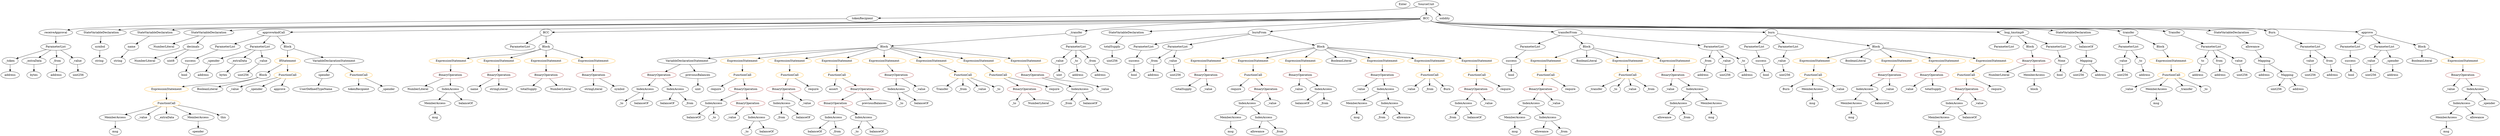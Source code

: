 strict digraph {
	graph [bb="0,0,10722,684"];
	node [label="\N"];
	Enter	[height=0.5,
		pos="5931.6,666",
		width=0.83628];
	ExpressionStatement_Unnamed_20	[color=orange,
		height=0.5,
		label=ExpressionStatement,
		pos="7781.6,378",
		width=2.458];
	FunctionCall_Unnamed_12	[color=orange,
		height=0.5,
		label=FunctionCall,
		pos="7768.6,306",
		width=1.6125];
	ExpressionStatement_Unnamed_20 -> FunctionCall_Unnamed_12	[pos="e,7771.8,324.1 7778.4,359.7 7777,352.32 7775.4,343.52 7773.8,335.25"];
	NumberLiteral_Unnamed	[color=black,
		height=0.5,
		label=NumberLiteral,
		pos="621.59,378",
		width=1.765];
	VariableDeclarationStatement_Unnamed	[color=black,
		height=0.5,
		label=VariableDeclarationStatement,
		pos="3003.6,378",
		width=3.3174];
	BinaryOperation_Unnamed_9	[color=brown,
		height=0.5,
		label=BinaryOperation,
		pos="2848.6,306",
		width=1.9867];
	VariableDeclarationStatement_Unnamed -> BinaryOperation_Unnamed_9	[pos="e,2882.4,322.27 2966.9,360.41 2944.7,350.38 2916.2,337.54 2892.8,326.96"];
	VariableDeclaration_previousBalances	[color=black,
		height=0.5,
		label=previousBalances,
		pos="3013.6,306",
		width=2.0976];
	VariableDeclarationStatement_Unnamed -> VariableDeclaration_previousBalances	[pos="e,3011.1,324.1 3006.1,359.7 3007.1,352.32 3008.4,343.52 3009.6,335.25"];
	ParameterList_Unnamed_11	[color=black,
		height=0.5,
		label=ParameterList,
		pos="10071,450",
		width=1.7095];
	Parameter_success_1	[color=black,
		height=0.5,
		label=success,
		pos="10071,378",
		width=1.1135];
	ParameterList_Unnamed_11 -> Parameter_success_1	[pos="e,10071,396.1 10071,431.7 10071,424.41 10071,415.73 10071,407.54"];
	ParameterList_Unnamed	[color=black,
		height=0.5,
		label=ParameterList,
		pos="242.59,450",
		width=1.7095];
	Parameter__token	[color=black,
		height=0.5,
		label=_token,
		pos="39.587,378",
		width=1.0026];
	ParameterList_Unnamed -> Parameter__token	[pos="e,67.613,389.77 202.51,436.02 170.49,425.53 124.51,410.23 84.587,396 82.522,395.26 80.407,394.5 78.275,393.72"];
	Parameter__extraData	[color=black,
		height=0.5,
		label=_extraData,
		pos="144.59,378",
		width=1.4046];
	ParameterList_Unnamed -> Parameter__extraData	[pos="e,166.4,394.58 220.35,433.12 207.1,423.65 190.09,411.5 175.54,401.11"];
	Parameter__from	[color=black,
		height=0.5,
		label=_from,
		pos="246.59,378",
		width=0.93331];
	ParameterList_Unnamed -> Parameter__from	[pos="e,245.61,396.1 243.58,431.7 243.99,424.41 244.49,415.73 244.96,407.54"];
	Parameter__value	[color=black,
		height=0.5,
		label=_value,
		pos="336.59,378",
		width=0.96103];
	ParameterList_Unnamed -> Parameter__value	[pos="e,317.45,393.25 264.39,432.76 277.56,422.96 294.47,410.36 308.62,399.83"];
	ParameterList_Unnamed_13	[color=black,
		height=0.5,
		label=ParameterList,
		pos="940.59,450",
		width=1.7095];
	Parameter_success_2	[color=black,
		height=0.5,
		label=success,
		pos="818.59,378",
		width=1.1135];
	ParameterList_Unnamed_13 -> Parameter_success_2	[pos="e,842.69,392.83 913.51,433.46 895.54,423.15 871.81,409.54 852.57,398.5"];
	IfStatement_Unnamed	[color=orange,
		height=0.5,
		label=IfStatement,
		pos="1244.6,378",
		width=1.4739];
	Block_Unnamed_7	[color=black,
		height=0.5,
		label=Block,
		pos="1135.6,306",
		width=0.90558];
	IfStatement_Unnamed -> Block_Unnamed_7	[pos="e,1156.2,320.21 1220.7,361.64 1204.5,351.28 1183.1,337.52 1165.8,326.4"];
	FunctionCall_Unnamed_9	[color=orange,
		height=0.5,
		label=FunctionCall,
		pos="1244.6,306",
		width=1.6125];
	IfStatement_Unnamed -> FunctionCall_Unnamed_9	[pos="e,1244.6,324.1 1244.6,359.7 1244.6,352.41 1244.6,343.73 1244.6,335.54"];
	VariableDeclaration_to	[color=black,
		height=0.5,
		label=to,
		pos="9427.6,378",
		width=0.75];
	ElementaryTypeName_address_6	[color=black,
		height=0.5,
		label=address,
		pos="9408.6,306",
		width=1.0996];
	VariableDeclaration_to -> ElementaryTypeName_address_6	[pos="e,9413.3,324.28 9423,360.05 9421,352.6 9418.5,343.64 9416.2,335.22"];
	Identifier_balanceOf_13	[color=black,
		height=0.5,
		label=balanceOf,
		pos="5604.6,162",
		width=1.3491];
	Identifier__value_10	[color=black,
		height=0.5,
		label=_value,
		pos="1005.6,234",
		width=0.96103];
	MemberAccess_Unnamed_11	[color=black,
		height=0.5,
		label=MemberAccess,
		pos="5301.6,90",
		width=1.9174];
	Identifier_msg_9	[color=black,
		height=0.5,
		label=msg,
		pos="5301.6,18",
		width=0.75];
	MemberAccess_Unnamed_11 -> Identifier_msg_9	[pos="e,5301.6,36.104 5301.6,71.697 5301.6,64.407 5301.6,55.726 5301.6,47.536"];
	Parameter_success	[color=black,
		height=0.5,
		label=success,
		pos="6472.6,378",
		width=1.1135];
	ElementaryTypeName_bool_1	[color=black,
		height=0.5,
		label=bool,
		pos="6472.6,306",
		width=0.76697];
	Parameter_success -> ElementaryTypeName_bool_1	[pos="e,6472.6,324.1 6472.6,359.7 6472.6,352.41 6472.6,343.73 6472.6,335.54"];
	ParameterList_Unnamed_3	[color=black,
		height=0.5,
		label=ParameterList,
		pos="2239.6,450",
		width=1.7095];
	Parameter__from_3	[color=black,
		height=0.5,
		label=_from,
		pos="4976.6,378",
		width=0.93331];
	ElementaryTypeName_address_15	[color=black,
		height=0.5,
		label=address,
		pos="4972.6,306",
		width=1.0996];
	Parameter__from_3 -> ElementaryTypeName_address_15	[pos="e,4973.6,324.1 4975.6,359.7 4975.2,352.41 4974.7,343.73 4974.2,335.54"];
	VariableDeclaration_totalSupply	[color=black,
		height=0.5,
		label=totalSupply,
		pos="4788.6,450",
		width=1.4739];
	ElementaryTypeName_uint256_1	[color=black,
		height=0.5,
		label=uint256,
		pos="4788.6,378",
		width=1.0442];
	VariableDeclaration_totalSupply -> ElementaryTypeName_uint256_1	[pos="e,4788.6,396.1 4788.6,431.7 4788.6,424.41 4788.6,415.73 4788.6,407.54"];
	Identifier__value_1	[color=black,
		height=0.5,
		label=_value,
		pos="3154.6,90",
		width=0.96103];
	ElementaryTypeName_string	[color=black,
		height=0.5,
		label=string,
		pos="508.59,378",
		width=0.864];
	Identifier_msg_10	[color=black,
		height=0.5,
		label=msg,
		pos="5906.6,90",
		width=0.75];
	ExpressionStatement_Unnamed_1	[color=orange,
		height=0.5,
		label=ExpressionStatement,
		pos="1953.6,378",
		width=2.458];
	BinaryOperation_Unnamed_1	[color=brown,
		height=0.5,
		label=BinaryOperation,
		pos="1943.6,306",
		width=1.9867];
	ExpressionStatement_Unnamed_1 -> BinaryOperation_Unnamed_1	[pos="e,1946,324.1 1951.1,359.7 1950.1,352.32 1948.8,343.52 1947.6,335.25"];
	ElementaryTypeName_uint256_6	[color=black,
		height=0.5,
		label=uint256,
		pos="9081.6,306",
		width=1.0442];
	Identifier__value_5	[color=black,
		height=0.5,
		label=_value,
		pos="9105.6,234",
		width=0.96103];
	ExpressionStatement_Unnamed_11	[color=orange,
		height=0.5,
		label=ExpressionStatement,
		pos="9293.6,378",
		width=2.458];
	FunctionCall_Unnamed_5	[color=orange,
		height=0.5,
		label=FunctionCall,
		pos="9292.6,306",
		width=1.6125];
	ExpressionStatement_Unnamed_11 -> FunctionCall_Unnamed_5	[pos="e,9292.8,324.1 9293.3,359.7 9293.2,352.41 9293.1,343.73 9293,335.54"];
	IndexAccess_Unnamed_19	[color=black,
		height=0.5,
		label=IndexAccess,
		pos="5374.6,162",
		width=1.6402];
	IndexAccess_Unnamed_19 -> MemberAccess_Unnamed_11	[pos="e,5319,107.71 5357.3,144.41 5348.3,135.76 5337,125 5327.1,115.42"];
	IndexAccess_Unnamed_20	[color=black,
		height=0.5,
		label=IndexAccess,
		pos="5447.6,90",
		width=1.6402];
	IndexAccess_Unnamed_19 -> IndexAccess_Unnamed_20	[pos="e,5430.4,107.47 5391.9,144.41 5401,135.69 5412.3,124.85 5422.3,115.21"];
	ElementaryTypeName_address_13	[color=black,
		height=0.5,
		label=address,
		pos="10262,306",
		width=1.0996];
	ElementaryTypeName_address	[color=black,
		height=0.5,
		label=address,
		pos="243.59,306",
		width=1.0996];
	Identifier__to	[color=black,
		height=0.5,
		label=_to,
		pos="4351.6,162",
		width=0.75];
	ElementaryTypeName_bool_5	[color=black,
		height=0.5,
		label=bool,
		pos="4884.6,306",
		width=0.76697];
	VariableDeclaration_allowance	[color=black,
		height=0.5,
		label=allowance,
		pos="9664.6,450",
		width=1.3076];
	Mapping_Unnamed_1	[color=black,
		height=0.5,
		label=Mapping,
		pos="9695.6,378",
		width=1.2105];
	VariableDeclaration_allowance -> Mapping_Unnamed_1	[pos="e,9688.2,395.79 9672.1,432.05 9675.5,424.32 9679.7,414.96 9683.5,406.27"];
	ParameterList_Unnamed_4	[color=black,
		height=0.5,
		label=ParameterList,
		pos="8565.6,450",
		width=1.7095];
	Identifier_totalSupply	[color=black,
		height=0.5,
		label=totalSupply,
		pos="2277.6,234",
		width=1.4739];
	StateVariableDeclaration_Unnamed_1	[color=black,
		height=0.5,
		label=StateVariableDeclaration,
		pos="433.59,522",
		width=2.8184];
	VariableDeclaration_symbol	[color=black,
		height=0.5,
		label=symbol,
		pos="429.59,450",
		width=1.0581];
	StateVariableDeclaration_Unnamed_1 -> VariableDeclaration_symbol	[pos="e,430.56,468.1 432.6,503.7 432.18,496.41 431.69,487.73 431.22,479.54"];
	ElementaryTypeName_uint_1	[color=black,
		height=0.5,
		label=uint,
		pos="3013.6,234",
		width=0.75];
	FunctionCall_Unnamed_4	[color=orange,
		height=0.5,
		label=FunctionCall,
		pos="3619.6,306",
		width=1.6125];
	Identifier_assert	[color=black,
		height=0.5,
		label=assert,
		pos="3593.6,234",
		width=0.89172];
	FunctionCall_Unnamed_4 -> Identifier_assert	[pos="e,3599.9,252.1 3613.2,287.7 3610.4,280.15 3607,271.12 3603.9,262.68"];
	BinaryOperation_Unnamed_12	[color=brown,
		height=0.5,
		label=BinaryOperation,
		pos="3715.6,234",
		width=1.9867];
	FunctionCall_Unnamed_4 -> BinaryOperation_Unnamed_12	[pos="e,3692.9,251.55 3641.4,289.12 3653.9,280 3669.8,268.4 3683.7,258.28"];
	Identifier__to_3	[color=black,
		height=0.5,
		label=_to,
		pos="2656.6,162",
		width=0.75];
	Identifier_require_2	[color=black,
		height=0.5,
		label=require,
		pos="3094.6,234",
		width=1.0026];
	BinaryOperation_Unnamed_11	[color=brown,
		height=0.5,
		label=BinaryOperation,
		pos="3864.6,306",
		width=1.9867];
	IndexAccess_Unnamed_7	[color=black,
		height=0.5,
		label=IndexAccess,
		pos="3864.6,234",
		width=1.6402];
	BinaryOperation_Unnamed_11 -> IndexAccess_Unnamed_7	[pos="e,3864.6,252.1 3864.6,287.7 3864.6,280.41 3864.6,271.73 3864.6,263.54"];
	Identifier__value_3	[color=black,
		height=0.5,
		label=_value,
		pos="3976.6,234",
		width=0.96103];
	BinaryOperation_Unnamed_11 -> Identifier__value_3	[pos="e,3955.3,248.33 3890.6,288.76 3907,278.5 3928.3,265.18 3945.6,254.37"];
	IndexAccess_Unnamed_18	[color=black,
		height=0.5,
		label=IndexAccess,
		pos="6267.6,162",
		width=1.6402];
	Identifier__from_8	[color=black,
		height=0.5,
		label=_from,
		pos="6192.6,90",
		width=0.93331];
	IndexAccess_Unnamed_18 -> Identifier__from_8	[pos="e,6208.7,106.04 6249.8,144.41 6240,135.22 6227.6,123.67 6216.9,113.66"];
	Identifier_balanceOf_12	[color=black,
		height=0.5,
		label=balanceOf,
		pos="6292.6,90",
		width=1.3491];
	IndexAccess_Unnamed_18 -> Identifier_balanceOf_12	[pos="e,6286.5,108.1 6273.8,143.7 6276.5,136.15 6279.7,127.12 6282.7,118.68"];
	IndexAccess_Unnamed_5	[color=black,
		height=0.5,
		label=IndexAccess,
		pos="2773.6,234",
		width=1.6402];
	BinaryOperation_Unnamed_9 -> IndexAccess_Unnamed_5	[pos="e,2791.2,251.47 2830.8,288.41 2821.5,279.69 2809.8,268.85 2799.5,259.21"];
	IndexAccess_Unnamed_4	[color=black,
		height=0.5,
		label=IndexAccess,
		pos="2909.6,234",
		width=1.6402];
	BinaryOperation_Unnamed_9 -> IndexAccess_Unnamed_4	[pos="e,2895,251.79 2863.4,288.05 2870.6,279.71 2879.5,269.49 2887.6,260.25"];
	StateVariableDeclaration_Unnamed	[color=black,
		height=0.5,
		label=StateVariableDeclaration,
		pos="654.59,522",
		width=2.8184];
	VariableDeclaration_name	[color=black,
		height=0.5,
		label=name,
		pos="525.59,450",
		width=0.83628];
	StateVariableDeclaration_Unnamed -> VariableDeclaration_name	[pos="e,547.47,462.87 624.02,504.41 603.97,493.53 577.8,479.33 557.49,468.31"];
	BinaryOperation_Unnamed_14	[color=brown,
		height=0.5,
		label=BinaryOperation,
		pos="6581.6,234",
		width=1.9867];
	IndexAccess_Unnamed_10	[color=black,
		height=0.5,
		label=IndexAccess,
		pos="6536.6,162",
		width=1.6402];
	BinaryOperation_Unnamed_14 -> IndexAccess_Unnamed_10	[pos="e,6547.4,179.79 6570.7,216.05 6565.6,208.06 6559.3,198.33 6553.6,189.4"];
	Identifier__value_6	[color=black,
		height=0.5,
		label=_value,
		pos="6648.6,162",
		width=0.96103];
	BinaryOperation_Unnamed_14 -> Identifier__value_6	[pos="e,6633.9,178.36 6597.8,216.05 6606.3,207.17 6616.9,196.14 6626.1,186.45"];
	BinaryOperation_Unnamed_6	[color=brown,
		height=0.5,
		label=BinaryOperation,
		pos="3381.6,234",
		width=1.9867];
	IndexAccess_Unnamed_1	[color=black,
		height=0.5,
		label=IndexAccess,
		pos="3376.6,162",
		width=1.6402];
	BinaryOperation_Unnamed_6 -> IndexAccess_Unnamed_1	[pos="e,3377.8,180.1 3380.4,215.7 3379.8,208.41 3379.2,199.73 3378.6,191.54"];
	Identifier__value	[color=black,
		height=0.5,
		label=_value,
		pos="3488.6,162",
		width=0.96103];
	BinaryOperation_Unnamed_6 -> Identifier__value	[pos="e,3467.5,176.79 3406.4,216.76 3421.9,206.64 3441.9,193.53 3458.3,182.79"];
	Identifier_balanceOf_4	[color=black,
		height=0.5,
		label=balanceOf,
		pos="2865.6,162",
		width=1.3491];
	ExpressionStatement_Unnamed_12	[color=orange,
		height=0.5,
		label=ExpressionStatement,
		pos="6619.6,378",
		width=2.458];
	FunctionCall_Unnamed_6	[color=orange,
		height=0.5,
		label=FunctionCall,
		pos="6619.6,306",
		width=1.6125];
	ExpressionStatement_Unnamed_12 -> FunctionCall_Unnamed_6	[pos="e,6619.6,324.1 6619.6,359.7 6619.6,352.41 6619.6,343.73 6619.6,335.54"];
	ElementaryTypeName_address_1	[color=black,
		height=0.5,
		label=address,
		pos="39.587,306",
		width=1.0996];
	FunctionCall_Unnamed_1	[color=orange,
		height=0.5,
		label=FunctionCall,
		pos="3424.6,306",
		width=1.6125];
	FunctionCall_Unnamed_1 -> BinaryOperation_Unnamed_6	[pos="e,3392.2,252.28 3414.2,288.05 3409.4,280.26 3403.6,270.82 3398.2,262.08"];
	Identifier_require_1	[color=black,
		height=0.5,
		label=require,
		pos="3507.6,234",
		width=1.0026];
	FunctionCall_Unnamed_1 -> Identifier_require_1	[pos="e,3489.9,249.95 3443.8,288.76 3454.9,279.43 3469,267.57 3481.1,257.36"];
	BinaryOperation_Unnamed_2	[color=brown,
		height=0.5,
		label=BinaryOperation,
		pos="2152.6,306",
		width=1.9867];
	Identifier_name	[color=black,
		height=0.5,
		label=name,
		pos="2050.6,234",
		width=0.83628];
	BinaryOperation_Unnamed_2 -> Identifier_name	[pos="e,2069.9,248.26 2128.7,288.59 2113.8,278.41 2094.7,265.29 2079.1,254.58"];
	stringLiteral_Unnamed	[color=black,
		height=0.5,
		label=stringLiteral,
		pos="2152.6,234",
		width=1.5016];
	BinaryOperation_Unnamed_2 -> stringLiteral_Unnamed	[pos="e,2152.6,252.1 2152.6,287.7 2152.6,280.41 2152.6,271.73 2152.6,263.54"];
	ElementaryTypeName_address_12	[color=black,
		height=0.5,
		label=address,
		pos="7474.6,306",
		width=1.0996];
	IndexAccess_Unnamed_6	[color=black,
		height=0.5,
		label=IndexAccess,
		pos="4687.6,234",
		width=1.6402];
	Identifier__from_2	[color=black,
		height=0.5,
		label=_from,
		pos="4637.6,162",
		width=0.93331];
	IndexAccess_Unnamed_6 -> Identifier__from_2	[pos="e,4649.2,179.31 4675.5,216.05 4669.6,207.77 4662.3,197.62 4655.7,188.42"];
	Identifier_balanceOf_6	[color=black,
		height=0.5,
		label=balanceOf,
		pos="4737.6,162",
		width=1.3491];
	IndexAccess_Unnamed_6 -> Identifier_balanceOf_6	[pos="e,4725.6,179.79 4699.7,216.05 4705.5,207.97 4712.5,198.12 4718.9,189.11"];
	Identifier__value_14	[color=black,
		height=0.5,
		label=_value,
		pos="8167.6,234",
		width=0.96103];
	ParameterList_Unnamed_7	[color=black,
		height=0.5,
		label=ParameterList,
		pos="9090.6,450",
		width=1.7095];
	Parameter__value_2	[color=black,
		height=0.5,
		label=_value,
		pos="9080.6,378",
		width=0.96103];
	ParameterList_Unnamed_7 -> Parameter__value_2	[pos="e,9083,396.1 9088.1,431.7 9087.1,424.32 9085.8,415.52 9084.6,407.25"];
	Parameter__to_1	[color=black,
		height=0.5,
		label=_to,
		pos="9160.6,378",
		width=0.75];
	ParameterList_Unnamed_7 -> Parameter__to_1	[pos="e,9146,393.57 9107.2,432.41 9116.4,423.19 9128,411.58 9138,401.54"];
	NumberLiteral_Unnamed_1	[color=black,
		height=0.5,
		label=NumberLiteral,
		pos="642.59,450",
		width=1.765];
	Identifier__to_4	[color=black,
		height=0.5,
		label=_to,
		pos="3898.6,162",
		width=0.75];
	BinaryOperation_Unnamed_10	[color=brown,
		height=0.5,
		label=BinaryOperation,
		pos="4435.6,306",
		width=1.9867];
	BinaryOperation_Unnamed_10 -> IndexAccess_Unnamed_6	[pos="e,4645.2,246.77 4482.4,292 4525.4,280.04 4589.2,262.33 4634.2,249.83"];
	Identifier__value_2	[color=black,
		height=0.5,
		label=_value,
		pos="4799.6,234",
		width=0.96103];
	BinaryOperation_Unnamed_10 -> Identifier__value_2	[pos="e,4773.4,246.21 4488.2,293.5 4497.6,291.57 4507.4,289.66 4516.6,288 4622.3,268.96 4651.8,279.52 4755.6,252 4757.9,251.39 4760.2,\
250.71 4762.5,249.97"];
	ElementaryTypeName_uint256_7	[color=black,
		height=0.5,
		label=uint256,
		pos="7379.6,306",
		width=1.0442];
	BinaryOperation_Unnamed	[color=brown,
		height=0.5,
		label=BinaryOperation,
		pos="2351.6,306",
		width=1.9867];
	BinaryOperation_Unnamed -> Identifier_totalSupply	[pos="e,2295,251.47 2334.1,288.41 2324.8,279.69 2313.4,268.85 2303.2,259.21"];
	NumberLiteral_Unnamed_2	[color=black,
		height=0.5,
		label=NumberLiteral,
		pos="2412.6,234",
		width=1.765];
	BinaryOperation_Unnamed -> NumberLiteral_Unnamed_2	[pos="e,2398,251.79 2366.4,288.05 2373.6,279.71 2382.5,269.49 2390.6,260.25"];
	FunctionCall_Unnamed_5 -> Identifier__value_5	[pos="e,9132.6,245.49 9256.1,291.63 9227.2,281 9185.7,265.68 9149.6,252 9147.5,251.22 9145.4,250.41 9143.3,249.59"];
	MemberAccess_Unnamed_2	[color=black,
		height=0.5,
		label=MemberAccess,
		pos="9227.6,234",
		width=1.9174];
	FunctionCall_Unnamed_5 -> MemberAccess_Unnamed_2	[pos="e,9243.3,251.96 9277.2,288.41 9269.4,279.99 9259.7,269.58 9251,260.2"];
	Identifier__transfer	[color=black,
		height=0.5,
		label=_transfer,
		pos="9358.6,234",
		width=1.2105];
	FunctionCall_Unnamed_5 -> Identifier__transfer	[pos="e,9343.5,250.99 9308.2,288.41 9316.5,279.66 9326.8,268.75 9335.9,259.08"];
	Identifier__to_7	[color=black,
		height=0.5,
		label=_to,
		pos="9447.6,234",
		width=0.75];
	FunctionCall_Unnamed_5 -> Identifier__to_7	[pos="e,9425.9,245.33 9325.3,290.68 9349.2,280.13 9382.5,265.34 9411.6,252 9412.9,251.4 9414.2,250.79 9415.6,250.16"];
	MemberAccess_Unnamed_8	[color=black,
		height=0.5,
		label=MemberAccess,
		pos="8292.6,90",
		width=1.9174];
	Identifier_msg_6	[color=black,
		height=0.5,
		label=msg,
		pos="8292.6,18",
		width=0.75];
	MemberAccess_Unnamed_8 -> Identifier_msg_6	[pos="e,8292.6,36.104 8292.6,71.697 8292.6,64.407 8292.6,55.726 8292.6,47.536"];
	Identifier_balanceOf_7	[color=black,
		height=0.5,
		label=balanceOf,
		pos="3992.6,162",
		width=1.3491];
	VariableDeclarationStatement_Unnamed_1	[color=black,
		height=0.5,
		label=VariableDeclarationStatement,
		pos="1434.6,378",
		width=3.3174];
	VariableDeclaration_spender	[color=black,
		height=0.5,
		label=spender,
		pos="1397.6,306",
		width=1.1135];
	VariableDeclarationStatement_Unnamed_1 -> VariableDeclaration_spender	[pos="e,1406.4,323.62 1425.4,359.7 1421.3,351.87 1416.3,342.44 1411.7,333.73"];
	FunctionCall_Unnamed_8	[color=orange,
		height=0.5,
		label=FunctionCall,
		pos="1546.6,306",
		width=1.6125];
	VariableDeclarationStatement_Unnamed_1 -> FunctionCall_Unnamed_8	[pos="e,1521.6,322.59 1461.7,360.05 1476.8,350.61 1495.8,338.74 1512,328.63"];
	Identifier_msg_1	[color=black,
		height=0.5,
		label=msg,
		pos="9227.6,162",
		width=0.75];
	Identifier__value_16	[color=black,
		height=0.5,
		label=_value,
		pos="6379.6,162",
		width=0.96103];
	Identifier__from	[color=black,
		height=0.5,
		label=_from,
		pos="3377.6,90",
		width=0.93331];
	IndexAccess_Unnamed_1 -> Identifier__from	[pos="e,3377.3,108.1 3376.8,143.7 3376.9,136.41 3377.1,127.73 3377.2,119.54"];
	Identifier_balanceOf_1	[color=black,
		height=0.5,
		label=balanceOf,
		pos="3477.6,90",
		width=1.3491];
	IndexAccess_Unnamed_1 -> Identifier_balanceOf_1	[pos="e,3455.5,106.34 3399.5,145.12 3413.3,135.59 3430.9,123.33 3446,112.89"];
	Identifier__from_1	[color=black,
		height=0.5,
		label=_from,
		pos="2965.6,162",
		width=0.93331];
	Parameter__value_4	[color=black,
		height=0.5,
		label=_value,
		pos="10164,378",
		width=0.96103];
	ElementaryTypeName_uint256_8	[color=black,
		height=0.5,
		label=uint256,
		pos="10164,306",
		width=1.0442];
	Parameter__value_4 -> ElementaryTypeName_uint256_8	[pos="e,10164,324.1 10164,359.7 10164,352.41 10164,343.73 10164,335.54"];
	MemberAccess_Unnamed_3	[color=black,
		height=0.5,
		label=MemberAccess,
		pos="6482.6,90",
		width=1.9174];
	IndexAccess_Unnamed_10 -> MemberAccess_Unnamed_3	[pos="e,6495.5,107.79 6523.5,144.05 6517.2,135.89 6509.5,125.91 6502.5,116.82"];
	IndexAccess_Unnamed_11	[color=black,
		height=0.5,
		label=IndexAccess,
		pos="6628.6,90",
		width=1.6402];
	IndexAccess_Unnamed_10 -> IndexAccess_Unnamed_11	[pos="e,6607.4,107.15 6557.9,144.76 6570,135.58 6585.3,123.94 6598.6,113.84"];
	StateVariableDeclaration_Unnamed_2	[color=black,
		height=0.5,
		label=StateVariableDeclaration,
		pos="875.59,522",
		width=2.8184];
	StateVariableDeclaration_Unnamed_2 -> NumberLiteral_Unnamed_1	[pos="e,685.07,463.76 825.6,505.98 787.43,494.51 734.92,478.74 695.94,467.03"];
	VariableDeclaration_decimals	[color=black,
		height=0.5,
		label=decimals,
		pos="767.59,450",
		width=1.1967];
	StateVariableDeclaration_Unnamed_2 -> VariableDeclaration_decimals	[pos="e,790.31,465.73 849.72,504.23 834.73,494.52 815.73,482.21 799.79,471.87"];
	IndexAccess_Unnamed_3	[color=black,
		height=0.5,
		label=IndexAccess,
		pos="3076.6,162",
		width=1.6402];
	Identifier_balanceOf_3	[color=black,
		height=0.5,
		label=balanceOf,
		pos="2980.6,90",
		width=1.3491];
	IndexAccess_Unnamed_3 -> Identifier_balanceOf_3	[pos="e,3002,106.58 3054.8,145.12 3041.8,135.65 3025.2,123.5 3010.9,113.11"];
	Identifier__to_2	[color=black,
		height=0.5,
		label=_to,
		pos="3074.6,90",
		width=0.75];
	IndexAccess_Unnamed_3 -> Identifier__to_2	[pos="e,3075.1,108.1 3076.1,143.7 3075.9,136.41 3075.6,127.73 3075.4,119.54"];
	BinaryOperation_Unnamed_5	[color=brown,
		height=0.5,
		label=BinaryOperation,
		pos="4448.6,234",
		width=1.9867];
	BinaryOperation_Unnamed_5 -> Identifier__to	[pos="e,4369.4,175.88 4426.1,216.76 4411.9,206.56 4393.6,193.33 4378.7,182.55"];
	NumberLiteral_Unnamed_5	[color=black,
		height=0.5,
		label=NumberLiteral,
		pos="4460.6,162",
		width=1.765];
	BinaryOperation_Unnamed_5 -> NumberLiteral_Unnamed_5	[pos="e,4457.7,180.1 4451.6,215.7 4452.8,208.32 4454.3,199.52 4455.7,191.25"];
	Identifier__value_17	[color=black,
		height=0.5,
		label=_value,
		pos="5486.6,162",
		width=0.96103];
	FunctionCall_Unnamed_6 -> BinaryOperation_Unnamed_14	[pos="e,6591,252.28 6610.4,288.05 6606.2,280.35 6601.1,271.03 6596.4,262.36"];
	Identifier_require_3	[color=black,
		height=0.5,
		label=require,
		pos="6707.6,234",
		width=1.0026];
	FunctionCall_Unnamed_6 -> Identifier_require_3	[pos="e,6689.1,249.72 6640,288.76 6651.9,279.27 6667.1,267.17 6680.1,256.85"];
	Parameter__value_2 -> ElementaryTypeName_uint256_6	[pos="e,9081.3,324.1 9080.8,359.7 9080.9,352.41 9081.1,343.73 9081.2,335.54"];
	ElementaryTypeName_bool	[color=black,
		height=0.5,
		label=bool,
		pos="8808.6,306",
		width=0.76697];
	ParameterList_Unnamed_17	[color=black,
		height=0.5,
		label=ParameterList,
		pos="4921.6,450",
		width=1.7095];
	Parameter_success_4	[color=black,
		height=0.5,
		label=success,
		pos="4884.6,378",
		width=1.1135];
	ParameterList_Unnamed_17 -> Parameter_success_4	[pos="e,4893.5,395.79 4912.6,432.05 4908.4,424.14 4903.4,414.54 4898.7,405.69"];
	BooleanLiteral_Unnamed_3	[color=black,
		height=0.5,
		label=BooleanLiteral,
		pos="7952.6,378",
		width=1.7788];
	Identifier_allowance	[color=black,
		height=0.5,
		label=allowance,
		pos="6601.6,18",
		width=1.3076];
	MemberAccess_Unnamed_7	[color=black,
		height=0.5,
		label=MemberAccess,
		pos="492.59,90",
		width=1.9174];
	Identifier_msg_5	[color=black,
		height=0.5,
		label=msg,
		pos="492.59,18",
		width=0.75];
	MemberAccess_Unnamed_7 -> Identifier_msg_5	[pos="e,492.59,36.104 492.59,71.697 492.59,64.407 492.59,55.726 492.59,47.536"];
	FunctionDefinition_approveAndCall	[color=black,
		height=0.5,
		label=approveAndCall,
		pos="1157.6,522",
		width=1.9867];
	FunctionDefinition_approveAndCall -> ParameterList_Unnamed_13	[pos="e,980.81,463.97 1114.7,507.17 1079.3,495.75 1029,479.5 991.49,467.42"];
	ParameterList_Unnamed_12	[color=black,
		height=0.5,
		label=ParameterList,
		pos="1083.6,450",
		width=1.7095];
	FunctionDefinition_approveAndCall -> ParameterList_Unnamed_12	[pos="e,1101.3,467.71 1140.1,504.41 1130.9,495.76 1119.5,485 1109.4,475.42"];
	Block_Unnamed_6	[color=black,
		height=0.5,
		label=Block,
		pos="1244.6,450",
		width=0.90558];
	FunctionDefinition_approveAndCall -> Block_Unnamed_6	[pos="e,1226.8,465.34 1178.2,504.41 1190.1,494.85 1205.2,482.72 1217.9,472.44"];
	ElementaryTypeName_bool_3	[color=black,
		height=0.5,
		label=bool,
		pos="788.59,306",
		width=0.76697];
	MemberAccess_Unnamed_2 -> Identifier_msg_1	[pos="e,9227.6,180.1 9227.6,215.7 9227.6,208.41 9227.6,199.73 9227.6,191.54"];
	ExpressionStatement_Unnamed_6	[color=orange,
		height=0.5,
		label=ExpressionStatement,
		pos="3229.6,378",
		width=2.458];
	FunctionCall_Unnamed_2	[color=orange,
		height=0.5,
		label=FunctionCall,
		pos="3220.6,306",
		width=1.6125];
	ExpressionStatement_Unnamed_6 -> FunctionCall_Unnamed_2	[pos="e,3222.8,324.1 3227.4,359.7 3226.4,352.32 3225.3,343.52 3224.2,335.25"];
	BooleanLiteral_Unnamed_1	[color=black,
		height=0.5,
		label=BooleanLiteral,
		pos="10389,378",
		width=1.7788];
	Identifier_allowance_1	[color=black,
		height=0.5,
		label=allowance,
		pos="7127.6,90",
		width=1.3076];
	MemberAccess_Unnamed_9	[color=black,
		height=0.5,
		label=MemberAccess,
		pos="7908.6,162",
		width=1.9174];
	Identifier_msg_7	[color=black,
		height=0.5,
		label=msg,
		pos="7908.6,90",
		width=0.75];
	MemberAccess_Unnamed_9 -> Identifier_msg_7	[pos="e,7908.6,108.1 7908.6,143.7 7908.6,136.41 7908.6,127.73 7908.6,119.54"];
	ElementaryTypeName_address_7	[color=black,
		height=0.5,
		label=address,
		pos="9990.6,306",
		width=1.0996];
	ElementaryTypeName_bytes_1	[color=black,
		height=0.5,
		label=bytes,
		pos="961.59,306",
		width=0.85014];
	Identifier__value_18	[color=black,
		height=0.5,
		label=_value,
		pos="5587.6,234",
		width=0.96103];
	ExpressionStatement_Unnamed_5	[color=orange,
		height=0.5,
		label=ExpressionStatement,
		pos="3424.6,378",
		width=2.458];
	ExpressionStatement_Unnamed_5 -> FunctionCall_Unnamed_1	[pos="e,3424.6,324.1 3424.6,359.7 3424.6,352.41 3424.6,343.73 3424.6,335.54"];
	Identifier_Transfer	[color=black,
		height=0.5,
		label=Transfer,
		pos="4071.6,234",
		width=1.1689];
	ElementaryTypeName_uint256_11	[color=black,
		height=0.5,
		label=uint256,
		pos="5067.6,306",
		width=1.0442];
	IndexAccess_Unnamed_5 -> Identifier__to_3	[pos="e,2676.3,174.8 2747.6,217.46 2729.4,206.54 2704.9,191.9 2685.9,180.55"];
	Identifier_balanceOf_5	[color=black,
		height=0.5,
		label=balanceOf,
		pos="2750.6,162",
		width=1.3491];
	IndexAccess_Unnamed_5 -> Identifier_balanceOf_5	[pos="e,2756.2,180.1 2767.9,215.7 2765.5,208.24 2762.5,199.32 2759.8,190.97"];
	Identifier_balanceOf_10	[color=black,
		height=0.5,
		label=balanceOf,
		pos="8428.6,90",
		width=1.3491];
	Identifier__to_6	[color=black,
		height=0.5,
		label=_to,
		pos="3728.6,18",
		width=0.75];
	BooleanLiteral_Unnamed	[color=black,
		height=0.5,
		label=BooleanLiteral,
		pos="6790.6,378",
		width=1.7788];
	BinaryOperation_Unnamed_7	[color=brown,
		height=0.5,
		label=BinaryOperation,
		pos="3220.6,234",
		width=1.9867];
	BinaryOperation_Unnamed_7 -> IndexAccess_Unnamed_3	[pos="e,3107,177.77 3188.6,217.46 3167.6,207.24 3139.9,193.77 3117.3,182.78"];
	BinaryOperation_Unnamed_8	[color=brown,
		height=0.5,
		label=BinaryOperation,
		pos="3225.6,162",
		width=1.9867];
	BinaryOperation_Unnamed_7 -> BinaryOperation_Unnamed_8	[pos="e,3224.4,180.1 3221.8,215.7 3222.3,208.41 3223,199.73 3223.5,191.54"];
	FunctionCall_Unnamed_7	[color=orange,
		height=0.5,
		label=FunctionCall,
		pos="6961.6,306",
		width=1.6125];
	Identifier__transfer_1	[color=black,
		height=0.5,
		label=_transfer,
		pos="6810.6,234",
		width=1.2105];
	FunctionCall_Unnamed_7 -> Identifier__transfer_1	[pos="e,6838.8,248.07 6930.3,290.5 6906.7,279.56 6874.2,264.51 6849.1,252.84"];
	Identifier__to_8	[color=black,
		height=0.5,
		label=_to,
		pos="6899.6,234",
		width=0.75];
	FunctionCall_Unnamed_7 -> Identifier__to_8	[pos="e,6912.9,250.04 6946.9,288.41 6939,279.5 6929.1,268.35 6920.5,258.56"];
	Identifier__value_8	[color=black,
		height=0.5,
		label=_value,
		pos="6979.6,234",
		width=0.96103];
	FunctionCall_Unnamed_7 -> Identifier__value_8	[pos="e,6975.2,252.1 6966,287.7 6967.9,280.32 6970.2,271.52 6972.3,263.25"];
	Identifier__from_7	[color=black,
		height=0.5,
		label=_from,
		pos="7065.6,234",
		width=0.93331];
	FunctionCall_Unnamed_7 -> Identifier__from_7	[pos="e,7045.2,248.7 6985.2,289.12 7000.2,279.03 7019.7,265.88 7035.8,255.07"];
	ElementaryTypeName_address_8	[color=black,
		height=0.5,
		label=address,
		pos="4734.6,306",
		width=1.0996];
	ExpressionStatement_Unnamed_25	[color=orange,
		height=0.5,
		label=ExpressionStatement,
		pos="5203.6,378",
		width=2.458];
	BinaryOperation_Unnamed_24	[color=brown,
		height=0.5,
		label=BinaryOperation,
		pos="5203.6,306",
		width=1.9867];
	ExpressionStatement_Unnamed_25 -> BinaryOperation_Unnamed_24	[pos="e,5203.6,324.1 5203.6,359.7 5203.6,352.41 5203.6,343.73 5203.6,335.54"];
	Identifier_msg_2	[color=black,
		height=0.5,
		label=msg,
		pos="6482.6,18",
		width=0.75];
	MemberAccess_Unnamed_3 -> Identifier_msg_2	[pos="e,6482.6,36.104 6482.6,71.697 6482.6,64.407 6482.6,55.726 6482.6,47.536"];
	Identifier__value_7	[color=black,
		height=0.5,
		label=_value,
		pos="7154.6,234",
		width=0.96103];
	Parameter__value_7	[color=black,
		height=0.5,
		label=_value,
		pos="5062.6,378",
		width=0.96103];
	Parameter__value_7 -> ElementaryTypeName_uint256_11	[pos="e,5066.4,324.1 5063.8,359.7 5064.3,352.41 5065,343.73 5065.5,335.54"];
	ParameterList_Unnamed_9	[color=black,
		height=0.5,
		label=ParameterList,
		pos="6551.6,450",
		width=1.7095];
	ParameterList_Unnamed_9 -> Parameter_success	[pos="e,6490.1,394.51 6532.9,432.41 6522.6,423.35 6509.8,411.99 6498.6,402.08"];
	BinaryOperation_Unnamed_18	[color=brown,
		height=0.5,
		label=BinaryOperation,
		pos="8080.6,306",
		width=1.9867];
	IndexAccess_Unnamed_17	[color=black,
		height=0.5,
		label=IndexAccess,
		pos="7968.6,234",
		width=1.6402];
	BinaryOperation_Unnamed_18 -> IndexAccess_Unnamed_17	[pos="e,7993.7,250.67 8054.6,288.76 8039.3,279.18 8019.7,266.92 8003,256.53"];
	Identifier__value_13	[color=black,
		height=0.5,
		label=_value,
		pos="8080.6,234",
		width=0.96103];
	BinaryOperation_Unnamed_18 -> Identifier__value_13	[pos="e,8080.6,252.1 8080.6,287.7 8080.6,280.41 8080.6,271.73 8080.6,263.54"];
	ExpressionStatement_Unnamed_22	[color=orange,
		height=0.5,
		label=ExpressionStatement,
		pos="5398.6,378",
		width=2.458];
	FunctionCall_Unnamed_14	[color=orange,
		height=0.5,
		label=FunctionCall,
		pos="5398.6,306",
		width=1.6125];
	ExpressionStatement_Unnamed_22 -> FunctionCall_Unnamed_14	[pos="e,5398.6,324.1 5398.6,359.7 5398.6,352.41 5398.6,343.73 5398.6,335.54"];
	ExpressionStatement_Unnamed_15	[color=orange,
		height=0.5,
		label=ExpressionStatement,
		pos="10560,378",
		width=2.458];
	BinaryOperation_Unnamed_16	[color=brown,
		height=0.5,
		label=BinaryOperation,
		pos="10560,306",
		width=1.9867];
	ExpressionStatement_Unnamed_15 -> BinaryOperation_Unnamed_16	[pos="e,10560,324.1 10560,359.7 10560,352.41 10560,343.73 10560,335.54"];
	ParameterList_Unnamed_10	[color=black,
		height=0.5,
		label=ParameterList,
		pos="10212,450",
		width=1.7095];
	ParameterList_Unnamed_10 -> Parameter__value_4	[pos="e,10175,395.31 10200,432.05 10194,423.85 10187,413.83 10181,404.71"];
	Parameter__spender	[color=black,
		height=0.5,
		label=_spender,
		pos="10262,378",
		width=1.2521];
	ParameterList_Unnamed_10 -> Parameter__spender	[pos="e,10250,395.79 10224,432.05 10229,423.97 10237,414.12 10243,405.11"];
	BinaryOperation_Unnamed_17	[color=brown,
		height=0.5,
		label=BinaryOperation,
		pos="8416.6,234",
		width=1.9867];
	IndexAccess_Unnamed_16	[color=black,
		height=0.5,
		label=IndexAccess,
		pos="8360.6,162",
		width=1.6402];
	BinaryOperation_Unnamed_17 -> IndexAccess_Unnamed_16	[pos="e,8374,179.79 8403,216.05 8396.4,207.8 8388.3,197.7 8381,188.54"];
	Identifier__value_12	[color=black,
		height=0.5,
		label=_value,
		pos="8472.6,162",
		width=0.96103];
	BinaryOperation_Unnamed_17 -> Identifier__value_12	[pos="e,8459.9,178.83 8430.1,216.05 8436.9,207.56 8445.3,197.11 8452.8,187.73"];
	FunctionDefinition_BCC	[color=black,
		height=0.5,
		label=BCC,
		pos="2351.6,522",
		width=0.82242];
	FunctionDefinition_BCC -> ParameterList_Unnamed_3	[pos="e,2264.9,466.85 2331.6,508.49 2315.8,498.62 2293.4,484.62 2274.6,472.9"];
	Block_Unnamed	[color=black,
		height=0.5,
		label=Block,
		pos="2351.6,450",
		width=0.90558];
	FunctionDefinition_BCC -> Block_Unnamed	[pos="e,2351.6,468.1 2351.6,503.7 2351.6,496.41 2351.6,487.73 2351.6,479.54"];
	Identifier_totalSupply_2	[color=black,
		height=0.5,
		label=totalSupply,
		pos="5104.6,234",
		width=1.4739];
	BinaryOperation_Unnamed_24 -> Identifier_totalSupply_2	[pos="e,5126.6,250.59 5180.4,288.59 5167.1,279.17 5150.2,267.23 5135.7,257.01"];
	Identifier__value_20	[color=black,
		height=0.5,
		label=_value,
		pos="5210.6,234",
		width=0.96103];
	BinaryOperation_Unnamed_24 -> Identifier__value_20	[pos="e,5208.9,252.1 5205.3,287.7 5206,280.41 5206.9,271.73 5207.7,263.54"];
	Identifier__from_11	[color=black,
		height=0.5,
		label=_from,
		pos="5991.6,90",
		width=0.93331];
	BinaryOperation_Unnamed_23	[color=brown,
		height=0.5,
		label=BinaryOperation,
		pos="5932.6,306",
		width=1.9867];
	Identifier__value_19	[color=black,
		height=0.5,
		label=_value,
		pos="5820.6,234",
		width=0.96103];
	BinaryOperation_Unnamed_23 -> Identifier__value_19	[pos="e,5841.9,248.33 5906.6,288.76 5890.2,278.5 5868.9,265.18 5851.6,254.37"];
	IndexAccess_Unnamed_22	[color=black,
		height=0.5,
		label=IndexAccess,
		pos="5932.6,234",
		width=1.6402];
	BinaryOperation_Unnamed_23 -> IndexAccess_Unnamed_22	[pos="e,5932.6,252.1 5932.6,287.7 5932.6,280.41 5932.6,271.73 5932.6,263.54"];
	IndexAccess_Unnamed_15	[color=black,
		height=0.5,
		label=IndexAccess,
		pos="10555,162",
		width=1.6402];
	MemberAccess_Unnamed_5	[color=black,
		height=0.5,
		label=MemberAccess,
		pos="10488,90",
		width=1.9174];
	IndexAccess_Unnamed_15 -> MemberAccess_Unnamed_5	[pos="e,10504,107.96 10539,144.41 10531,135.99 10521,125.58 10512,116.2"];
	Identifier_allowance_2	[color=black,
		height=0.5,
		label=allowance,
		pos="10622,90",
		width=1.3076];
	IndexAccess_Unnamed_15 -> Identifier_allowance_2	[pos="e,10606,106.99 10570,144.41 10579,135.66 10589,124.75 10599,115.08"];
	Identifier__to_1	[color=black,
		height=0.5,
		label=_to,
		pos="3219.6,18",
		width=0.75];
	Block_Unnamed_4	[color=black,
		height=0.5,
		label=Block,
		pos="6790.6,450",
		width=0.90558];
	Block_Unnamed_4 -> ExpressionStatement_Unnamed_12	[pos="e,6657.7,394.62 6765,438.52 6739.5,428.07 6699.6,411.76 6668.1,398.85"];
	Block_Unnamed_4 -> BooleanLiteral_Unnamed	[pos="e,6790.6,396.1 6790.6,431.7 6790.6,424.41 6790.6,415.73 6790.6,407.54"];
	ExpressionStatement_Unnamed_14	[color=orange,
		height=0.5,
		label=ExpressionStatement,
		pos="6961.6,378",
		width=2.458];
	Block_Unnamed_4 -> ExpressionStatement_Unnamed_14	[pos="e,6923.4,394.62 6816.2,438.52 6841.7,428.07 6881.6,411.76 6913.1,398.85"];
	ExpressionStatement_Unnamed_13	[color=orange,
		height=0.5,
		label=ExpressionStatement,
		pos="7156.6,378",
		width=2.458];
	Block_Unnamed_4 -> ExpressionStatement_Unnamed_13	[pos="e,7093.8,391.01 6821.2,443.15 6878.3,432.23 7002.6,408.46 7082.8,393.12"];
	Block_Unnamed -> ExpressionStatement_Unnamed_1	[pos="e,2020,390.2 2327.2,437.72 2321.8,435.56 2316.1,433.5 2310.6,432 2200.6,401.93 2169.3,413.28 2056.6,396 2048.4,394.74 2039.8,393.38 \
2031.2,392.01"];
	ExpressionStatement_Unnamed_2	[color=orange,
		height=0.5,
		label=ExpressionStatement,
		pos="2153.6,378",
		width=2.458];
	Block_Unnamed -> ExpressionStatement_Unnamed_2	[pos="e,2199.9,393.73 2326.5,438.3 2321.3,436.15 2315.8,433.95 2310.6,432 2277.7,419.66 2240.5,407.04 2210.6,397.21"];
	ExpressionStatement_Unnamed	[color=orange,
		height=0.5,
		label=ExpressionStatement,
		pos="2351.6,378",
		width=2.458];
	Block_Unnamed -> ExpressionStatement_Unnamed	[pos="e,2351.6,396.1 2351.6,431.7 2351.6,424.41 2351.6,415.73 2351.6,407.54"];
	ExpressionStatement_Unnamed_3	[color=orange,
		height=0.5,
		label=ExpressionStatement,
		pos="2547.6,378",
		width=2.458];
	Block_Unnamed -> ExpressionStatement_Unnamed_3	[pos="e,2505.3,394.11 2378.4,439.41 2408.2,428.78 2457,411.36 2494.5,397.95"];
	VariableDeclaration_balanceOf	[color=black,
		height=0.5,
		label=balanceOf,
		pos="8917.6,450",
		width=1.3491];
	Mapping_Unnamed	[color=black,
		height=0.5,
		label=Mapping,
		pos="8917.6,378",
		width=1.2105];
	VariableDeclaration_balanceOf -> Mapping_Unnamed	[pos="e,8917.6,396.1 8917.6,431.7 8917.6,424.41 8917.6,415.73 8917.6,407.54"];
	BinaryOperation_Unnamed_3	[color=brown,
		height=0.5,
		label=BinaryOperation,
		pos="2548.6,306",
		width=1.9867];
	stringLiteral_Unnamed_1	[color=black,
		height=0.5,
		label=stringLiteral,
		pos="2548.6,234",
		width=1.5016];
	BinaryOperation_Unnamed_3 -> stringLiteral_Unnamed_1	[pos="e,2548.6,252.1 2548.6,287.7 2548.6,280.41 2548.6,271.73 2548.6,263.54"];
	Identifier_symbol	[color=black,
		height=0.5,
		label=symbol,
		pos="2658.6,234",
		width=1.0581];
	BinaryOperation_Unnamed_3 -> Identifier_symbol	[pos="e,2636.6,249.02 2574.1,288.76 2589.9,278.7 2610.3,265.71 2627.1,255.01"];
	Identifier_allowance_3	[color=black,
		height=0.5,
		label=allowance,
		pos="5420.6,18",
		width=1.3076];
	ParameterList_Unnamed_15	[color=black,
		height=0.5,
		label=ParameterList,
		pos="7523.6,450",
		width=1.7095];
	Parameter_success_3	[color=black,
		height=0.5,
		label=success,
		pos="7547.6,378",
		width=1.1135];
	ParameterList_Unnamed_15 -> Parameter_success_3	[pos="e,7541.7,396.1 7529.5,431.7 7532.1,424.24 7535.1,415.32 7538,406.97"];
	Identifier_allowance_4	[color=black,
		height=0.5,
		label=allowance,
		pos="6090.6,90",
		width=1.3076];
	ElementaryTypeName_uint8	[color=black,
		height=0.5,
		label=uint8,
		pos="731.59,378",
		width=0.7947];
	IndexAccess_Unnamed_21	[color=black,
		height=0.5,
		label=IndexAccess,
		pos="5699.6,234",
		width=1.6402];
	IndexAccess_Unnamed_21 -> Identifier_balanceOf_13	[pos="e,5625.7,178.58 5678,217.12 5665.3,207.74 5649,195.73 5635,185.41"];
	Identifier__from_10	[color=black,
		height=0.5,
		label=_from,
		pos="5704.6,162",
		width=0.93331];
	IndexAccess_Unnamed_21 -> Identifier__from_10	[pos="e,5703.4,180.1 5700.8,215.7 5701.3,208.41 5702,199.73 5702.5,191.54"];
	BinaryOperation_Unnamed_15	[color=brown,
		height=0.5,
		label=BinaryOperation,
		pos="7155.6,306",
		width=1.9867];
	BinaryOperation_Unnamed_15 -> Identifier__value_7	[pos="e,7154.8,252.1 7155.3,287.7 7155.2,280.41 7155.1,271.73 7155,263.54"];
	IndexAccess_Unnamed_12	[color=black,
		height=0.5,
		label=IndexAccess,
		pos="7266.6,234",
		width=1.6402];
	BinaryOperation_Unnamed_15 -> IndexAccess_Unnamed_12	[pos="e,7241.7,250.67 7181.3,288.76 7196.5,279.18 7216,266.92 7232.4,256.53"];
	IndexAccess_Unnamed_17 -> MemberAccess_Unnamed_9	[pos="e,7923.1,179.96 7954.4,216.41 7947.2,208.08 7938.4,197.8 7930.4,188.49"];
	Identifier_balanceOf_11	[color=black,
		height=0.5,
		label=balanceOf,
		pos="8044.6,162",
		width=1.3491];
	IndexAccess_Unnamed_17 -> Identifier_balanceOf_11	[pos="e,8027,179.23 7986.6,216.41 7996.1,207.63 8008,196.69 8018.5,187"];
	Identifier_msg_4	[color=black,
		height=0.5,
		label=msg,
		pos="10488,18",
		width=0.75];
	MemberAccess_Unnamed_5 -> Identifier_msg_4	[pos="e,10488,36.104 10488,71.697 10488,64.407 10488,55.726 10488,47.536"];
	Identifier__from_6	[color=black,
		height=0.5,
		label=_from,
		pos="7226.6,90",
		width=0.93331];
	Block_Unnamed_2	[color=black,
		height=0.5,
		label=Block,
		pos="3814.6,450",
		width=0.90558];
	Block_Unnamed_2 -> VariableDeclarationStatement_Unnamed	[pos="e,3089.2,390.94 3782.2,447.1 3684.2,441.22 3382.1,422.12 3132.6,396 3122.2,394.91 3111.3,393.66 3100.5,392.33"];
	Block_Unnamed_2 -> ExpressionStatement_Unnamed_6	[pos="e,3293.8,390.74 3782.3,446.2 3704.1,439.26 3498.3,420.08 3327.6,396 3320.2,394.96 3312.6,393.8 3305,392.57"];
	Block_Unnamed_2 -> ExpressionStatement_Unnamed_5	[pos="e,3489.3,390.61 3783.7,443.45 3723,432.56 3586.7,408.1 3500.6,392.64"];
	ExpressionStatement_Unnamed_10	[color=orange,
		height=0.5,
		label=ExpressionStatement,
		pos="3619.6,378",
		width=2.458];
	Block_Unnamed_2 -> ExpressionStatement_Unnamed_10	[pos="e,3662,394.24 3787.9,439.41 3758.4,428.81 3710,411.47 3672.7,398.08"];
	ExpressionStatement_Unnamed_8	[color=orange,
		height=0.5,
		label=ExpressionStatement,
		pos="3814.6,378",
		width=2.458];
	Block_Unnamed_2 -> ExpressionStatement_Unnamed_8	[pos="e,3814.6,396.1 3814.6,431.7 3814.6,424.41 3814.6,415.73 3814.6,407.54"];
	ExpressionStatement_Unnamed_9	[color=orange,
		height=0.5,
		label=ExpressionStatement,
		pos="4009.6,378",
		width=2.458];
	Block_Unnamed_2 -> ExpressionStatement_Unnamed_9	[pos="e,3967.1,394.24 3841.3,439.41 3870.8,428.81 3919.1,411.47 3956.4,398.08"];
	ExpressionStatement_Unnamed_4	[color=orange,
		height=0.5,
		label=ExpressionStatement,
		pos="4204.6,378",
		width=2.458];
	Block_Unnamed_2 -> ExpressionStatement_Unnamed_4	[pos="e,4139.9,390.61 3845.5,443.45 3906.2,432.56 4042.5,408.1 4128.6,392.64"];
	ExpressionStatement_Unnamed_7	[color=orange,
		height=0.5,
		label=ExpressionStatement,
		pos="4399.6,378",
		width=2.458];
	Block_Unnamed_2 -> ExpressionStatement_Unnamed_7	[pos="e,4335.4,390.74 3846.9,446.2 3925.1,439.26 4130.8,420.08 4301.6,396 4308.9,394.96 4316.6,393.8 4324.2,392.57"];
	ExpressionStatement_Unnamed_18	[color=orange,
		height=0.5,
		label=ExpressionStatement,
		pos="8123.6,378",
		width=2.458];
	ExpressionStatement_Unnamed_18 -> BinaryOperation_Unnamed_18	[pos="e,8091.1,324.1 8113,359.7 8108.2,351.9 8102.4,342.51 8097.1,333.83"];
	IndexAccess_Unnamed_8	[color=black,
		height=0.5,
		label=IndexAccess,
		pos="3607.6,90",
		width=1.6402];
	Identifier_balanceOf_8	[color=black,
		height=0.5,
		label=balanceOf,
		pos="3521.6,18",
		width=1.3491];
	IndexAccess_Unnamed_8 -> Identifier_balanceOf_8	[pos="e,3541.1,34.906 3587.6,72.765 3576.4,63.6 3562.1,51.998 3549.7,41.919"];
	Identifier__from_4	[color=black,
		height=0.5,
		label=_from,
		pos="3621.6,18",
		width=0.93331];
	IndexAccess_Unnamed_8 -> Identifier__from_4	[pos="e,3618.2,36.104 3611,71.697 3612.5,64.322 3614.3,55.524 3615.9,47.25"];
	Identifier_msg_8	[color=black,
		height=0.5,
		label=msg,
		pos="7734.6,162",
		width=0.75];
	Parameter__value_1	[color=black,
		height=0.5,
		label=_value,
		pos="4540.6,378",
		width=0.96103];
	ElementaryTypeName_uint	[color=black,
		height=0.5,
		label=uint,
		pos="4552.6,306",
		width=0.75];
	Parameter__value_1 -> ElementaryTypeName_uint	[pos="e,4549.7,324.1 4543.6,359.7 4544.8,352.32 4546.3,343.52 4547.7,335.25"];
	VariableDeclaration_from	[color=black,
		height=0.5,
		label=from,
		pos="9504.6,378",
		width=0.7947];
	ElementaryTypeName_address_5	[color=black,
		height=0.5,
		label=address,
		pos="9505.6,306",
		width=1.0996];
	VariableDeclaration_from -> ElementaryTypeName_address_5	[pos="e,9505.3,324.1 9504.8,359.7 9504.9,352.41 9505.1,343.73 9505.2,335.54"];
	Identifier__value_9	[color=black,
		height=0.5,
		label=_value,
		pos="10504,234",
		width=0.96103];
	BinaryOperation_Unnamed_16 -> Identifier__value_9	[pos="e,10516,250.83 10546,288.05 10539,279.56 10531,269.11 10523,259.73"];
	IndexAccess_Unnamed_14	[color=black,
		height=0.5,
		label=IndexAccess,
		pos="10616,234",
		width=1.6402];
	BinaryOperation_Unnamed_16 -> IndexAccess_Unnamed_14	[pos="e,10602,251.79 10573,288.05 10580,279.8 10588,269.7 10595,260.54"];
	BinaryOperation_Unnamed_8 -> Identifier__value_1	[pos="e,3170.2,106.36 3208.4,144.05 3199.3,135.08 3188,123.92 3178.1,114.15"];
	IndexAccess_Unnamed_2	[color=black,
		height=0.5,
		label=IndexAccess,
		pos="3266.6,90",
		width=1.6402];
	BinaryOperation_Unnamed_8 -> IndexAccess_Unnamed_2	[pos="e,3256.6,108.1 3235.7,143.7 3240.3,135.9 3245.8,126.51 3250.9,117.83"];
	VariableDeclaration_previousBalances -> ElementaryTypeName_uint_1	[pos="e,3013.6,252.1 3013.6,287.7 3013.6,280.41 3013.6,271.73 3013.6,263.54"];
	IndexAccess_Unnamed_2 -> Identifier__to_1	[pos="e,3230.2,34.829 3255.2,72.055 3249.6,63.735 3242.8,53.54 3236.6,44.319"];
	Identifier_balanceOf_2	[color=black,
		height=0.5,
		label=balanceOf,
		pos="3313.6,18",
		width=1.3491];
	IndexAccess_Unnamed_2 -> Identifier_balanceOf_2	[pos="e,3302.3,35.789 3278,72.055 3283.4,63.973 3290,54.121 3296.1,45.112"];
	Identifier_tokenRecipient	[color=black,
		height=0.5,
		label=tokenRecipient,
		pos="1546.6,234",
		width=1.8343];
	FunctionCall_Unnamed	[color=orange,
		height=0.5,
		label=FunctionCall,
		pos="4287.6,306",
		width=1.6125];
	FunctionCall_Unnamed -> BinaryOperation_Unnamed_5	[pos="e,4413.8,250.11 4320.2,290.83 4344.1,280.44 4376.8,266.19 4403.3,254.69"];
	Identifier_require	[color=black,
		height=0.5,
		label=require,
		pos="4574.6,234",
		width=1.0026];
	FunctionCall_Unnamed -> Identifier_require	[pos="e,4547.2,246.13 4331.1,293.65 4338.9,291.7 4347,289.75 4354.6,288 4432,270.23 4453.3,274.1 4529.6,252 4531.8,251.35 4534.1,250.63 \
4536.5,249.88"];
	ExpressionStatement_Unnamed_2 -> BinaryOperation_Unnamed_2	[pos="e,2152.8,324.1 2153.3,359.7 2153.2,352.41 2153.1,343.73 2153,335.54"];
	NumberLiteral_Unnamed_3	[color=black,
		height=0.5,
		label=NumberLiteral,
		pos="1802.6,234",
		width=1.765];
	BinaryOperation_Unnamed_1 -> NumberLiteral_Unnamed_3	[pos="e,1832.8,250.01 1912.3,289.46 1891.8,279.31 1864.9,265.95 1842.9,255.01"];
	IndexAccess_Unnamed	[color=black,
		height=0.5,
		label=IndexAccess,
		pos="1943.6,234",
		width=1.6402];
	BinaryOperation_Unnamed_1 -> IndexAccess_Unnamed	[pos="e,1943.6,252.1 1943.6,287.7 1943.6,280.41 1943.6,271.73 1943.6,263.54"];
	IndexAccess_Unnamed_7 -> Identifier__to_4	[pos="e,3890.5,179.62 3873,215.7 3876.8,207.87 3881.4,198.44 3885.6,189.73"];
	IndexAccess_Unnamed_7 -> Identifier_balanceOf_7	[pos="e,3966.2,177.44 3892.4,217.81 3911.1,207.56 3936,193.93 3956.3,182.82"];
	FunctionCall_Unnamed_10	[color=orange,
		height=0.5,
		label=FunctionCall,
		pos="717.59,162",
		width=1.6125];
	FunctionCall_Unnamed_10 -> MemberAccess_Unnamed_7	[pos="e,535.63,104.39 677.62,148.57 641.15,137.22 586.94,120.35 546.61,107.81"];
	Identifier__value_11	[color=black,
		height=0.5,
		label=_value,
		pos="614.59,90",
		width=0.96103];
	FunctionCall_Unnamed_10 -> Identifier__value_11	[pos="e,635.08,104.93 694.21,145.12 679.47,135.09 660.29,122.06 644.44,111.29"];
	Identifier__extraData	[color=black,
		height=0.5,
		label=_extraData,
		pos="717.59,90",
		width=1.4046];
	FunctionCall_Unnamed_10 -> Identifier__extraData	[pos="e,717.59,108.1 717.59,143.7 717.59,136.41 717.59,127.73 717.59,119.54"];
	MemberAccess_Unnamed_6	[color=black,
		height=0.5,
		label=MemberAccess,
		pos="855.59,90",
		width=1.9174];
	FunctionCall_Unnamed_10 -> MemberAccess_Unnamed_6	[pos="e,824.93,106.55 746.85,146.15 766.66,136.11 793.09,122.7 814.94,111.62"];
	Identifier_this	[color=black,
		height=0.5,
		label=this,
		pos="969.59,90",
		width=0.75];
	FunctionCall_Unnamed_10 -> Identifier_this	[pos="e,948.56,101.79 766.44,151.93 810.76,143.02 877.55,127.88 933.59,108 935.13,107.45 936.7,106.86 938.28,106.23"];
	Parameter__from_2	[color=black,
		height=0.5,
		label=_from,
		pos="7296.6,378",
		width=0.93331];
	ElementaryTypeName_address_11	[color=black,
		height=0.5,
		label=address,
		pos="7284.6,306",
		width=1.0996];
	Parameter__from_2 -> ElementaryTypeName_address_11	[pos="e,7287.5,324.1 7293.6,359.7 7292.4,352.32 7290.8,343.52 7289.4,335.25"];
	Identifier_require_6	[color=black,
		height=0.5,
		label=require,
		pos="5324.6,234",
		width=1.0026];
	FunctionCall_Unnamed_14 -> Identifier_require_6	[pos="e,5341,250.51 5381.1,288.41 5371.6,279.44 5359.7,268.21 5349.3,258.37"];
	BinaryOperation_Unnamed_21	[color=brown,
		height=0.5,
		label=BinaryOperation,
		pos="5450.6,234",
		width=1.9867];
	FunctionCall_Unnamed_14 -> BinaryOperation_Unnamed_21	[pos="e,5438.1,251.79 5411.2,288.05 5417.2,279.89 5424.7,269.91 5431.4,260.82"];
	Identifier_require_4	[color=black,
		height=0.5,
		label=require,
		pos="8542.6,234",
		width=1.0026];
	ExpressionStatement_Unnamed_23	[color=orange,
		height=0.5,
		label=ExpressionStatement,
		pos="5593.6,378",
		width=2.458];
	BinaryOperation_Unnamed_22	[color=brown,
		height=0.5,
		label=BinaryOperation,
		pos="5593.6,306",
		width=1.9867];
	ExpressionStatement_Unnamed_23 -> BinaryOperation_Unnamed_22	[pos="e,5593.6,324.1 5593.6,359.7 5593.6,352.41 5593.6,343.73 5593.6,335.54"];
	IndexAccess_Unnamed_20 -> Identifier_allowance_3	[pos="e,5427.2,36.104 5440.9,71.697 5438,64.152 5434.5,55.119 5431.3,46.68"];
	Identifier__from_9	[color=black,
		height=0.5,
		label=_from,
		pos="5519.6,18",
		width=0.93331];
	IndexAccess_Unnamed_20 -> Identifier__from_9	[pos="e,5504.1,34.038 5464.6,72.411 5474,63.314 5485.7,51.898 5496,41.958"];
	FunctionCall_Unnamed_11	[color=orange,
		height=0.5,
		label=FunctionCall,
		pos="8402.6,306",
		width=1.6125];
	FunctionCall_Unnamed_11 -> BinaryOperation_Unnamed_17	[pos="e,8413.2,252.1 8406,287.7 8407.5,280.32 8409.3,271.52 8410.9,263.25"];
	FunctionCall_Unnamed_11 -> Identifier_require_4	[pos="e,8517.6,247.48 8432.3,290.15 8454.3,279.16 8484.3,264.13 8507.5,252.54"];
	Parameter_success_4 -> ElementaryTypeName_bool_5	[pos="e,4884.6,324.1 4884.6,359.7 4884.6,352.41 4884.6,343.73 4884.6,335.54"];
	NumberLiteral_Unnamed_4	[color=black,
		height=0.5,
		label=NumberLiteral,
		pos="8542.6,306",
		width=1.765];
	FunctionCall_Unnamed_3	[color=orange,
		height=0.5,
		label=FunctionCall,
		pos="4153.6,306",
		width=1.6125];
	FunctionCall_Unnamed_3 -> Identifier_Transfer	[pos="e,4089.9,250.67 4134.6,288.76 4123.9,279.62 4110.3,268.06 4098.5,258"];
	Identifier__from_3	[color=black,
		height=0.5,
		label=_from,
		pos="4165.6,234",
		width=0.93331];
	FunctionCall_Unnamed_3 -> Identifier__from_3	[pos="e,4162.7,252.1 4156.6,287.7 4157.8,280.32 4159.3,271.52 4160.7,263.25"];
	Identifier__value_4	[color=black,
		height=0.5,
		label=_value,
		pos="4251.6,234",
		width=0.96103];
	FunctionCall_Unnamed_3 -> Identifier__value_4	[pos="e,4231.8,249.16 4175.8,289.12 4189.6,279.26 4207.5,266.47 4222.5,255.81"];
	Identifier__to_5	[color=black,
		height=0.5,
		label=_to,
		pos="4331.6,234",
		width=0.75];
	FunctionCall_Unnamed_3 -> Identifier__to_5	[pos="e,4310.4,245.37 4191.3,291.9 4220.1,281.66 4260.7,266.73 4295.6,252 4297.1,251.36 4298.6,250.7 4300.2,250.01"];
	FunctionDefinition__transfer	[color=black,
		height=0.5,
		label=_transfer,
		pos="4620.6,522",
		width=1.2105];
	FunctionDefinition__transfer -> Block_Unnamed_2	[pos="e,3846.7,453.79 4578.1,517.31 4439,505.23 3998,466.93 3857.8,454.76"];
	ParameterList_Unnamed_6	[color=black,
		height=0.5,
		label=ParameterList,
		pos="4620.6,450",
		width=1.7095];
	FunctionDefinition__transfer -> ParameterList_Unnamed_6	[pos="e,4620.6,468.1 4620.6,503.7 4620.6,496.41 4620.6,487.73 4620.6,479.54"];
	ContractDefinition_tokenRecipient	[color=black,
		height=0.5,
		label=tokenRecipient,
		pos="3613.6,594",
		width=1.8343];
	FunctionDefinition_receiveApproval	[color=black,
		height=0.5,
		label=receiveApproval,
		pos="242.59,522",
		width=1.9867];
	ContractDefinition_tokenRecipient -> FunctionDefinition_receiveApproval	[pos="e,292.9,535.11 3547.4,592.69 3111,590.57 654.45,577.04 323.59,540 317.18,539.28 310.54,538.3 303.93,537.15"];
	Identifier_block	[color=black,
		height=0.5,
		label=block,
		pos="8693.6,234",
		width=0.87786];
	ExpressionStatement_Unnamed_10 -> FunctionCall_Unnamed_4	[pos="e,3619.6,324.1 3619.6,359.7 3619.6,352.41 3619.6,343.73 3619.6,335.54"];
	ElementaryTypeName_uint256_5	[color=black,
		height=0.5,
		label=uint256,
		pos="9895.6,306",
		width=1.0442];
	ExpressionStatement_Unnamed_8 -> BinaryOperation_Unnamed_11	[pos="e,3852.4,324.1 3826.9,359.7 3832.6,351.73 3839.5,342.1 3845.8,333.26"];
	IndexAccess_Unnamed_13	[color=black,
		height=0.5,
		label=IndexAccess,
		pos="7193.6,162",
		width=1.6402];
	IndexAccess_Unnamed_12 -> IndexAccess_Unnamed_13	[pos="e,7210.8,179.47 7249.3,216.41 7240.2,207.69 7228.9,196.85 7218.8,187.21"];
	MemberAccess_Unnamed_4	[color=black,
		height=0.5,
		label=MemberAccess,
		pos="7339.6,162",
		width=1.9174];
	IndexAccess_Unnamed_12 -> MemberAccess_Unnamed_4	[pos="e,7322.2,179.71 7283.9,216.41 7292.9,207.76 7304.1,197 7314.1,187.42"];
	MemberAccess_Unnamed_12	[color=black,
		height=0.5,
		label=MemberAccess,
		pos="5906.6,162",
		width=1.9174];
	MemberAccess_Unnamed_12 -> Identifier_msg_10	[pos="e,5906.6,108.1 5906.6,143.7 5906.6,136.41 5906.6,127.73 5906.6,119.54"];
	Parameter__spender_1	[color=black,
		height=0.5,
		label=_spender,
		pos="921.59,378",
		width=1.2521];
	ElementaryTypeName_address_14	[color=black,
		height=0.5,
		label=address,
		pos="873.59,306",
		width=1.0996];
	Parameter__spender_1 -> ElementaryTypeName_address_14	[pos="e,884.88,323.47 910.21,360.41 904.59,352.22 897.68,342.14 891.38,332.95"];
	MemberAccess_Unnamed	[color=black,
		height=0.5,
		label=MemberAccess,
		pos="1875.6,162",
		width=1.9174];
	Identifier_msg	[color=black,
		height=0.5,
		label=msg,
		pos="1875.6,90",
		width=0.75];
	MemberAccess_Unnamed -> Identifier_msg	[pos="e,1875.6,108.1 1875.6,143.7 1875.6,136.41 1875.6,127.73 1875.6,119.54"];
	StateVariableDeclaration_Unnamed_3	[color=black,
		height=0.5,
		label=StateVariableDeclaration,
		pos="4841.6,522",
		width=2.8184];
	StateVariableDeclaration_Unnamed_3 -> VariableDeclaration_totalSupply	[pos="e,4801.2,467.62 4828.5,503.7 4822.3,495.52 4814.8,485.6 4808,476.58"];
	ExpressionStatement_Unnamed_9 -> FunctionCall_Unnamed_3	[pos="e,4123.2,321.79 4042.6,360.94 4063.6,350.77 4090.8,337.53 4113,326.72"];
	ParameterList_Unnamed_8	[color=black,
		height=0.5,
		label=ParameterList,
		pos="7351.6,450",
		width=1.7095];
	ParameterList_Unnamed_8 -> Parameter__from_2	[pos="e,7309,394.83 7338.3,432.05 7331.6,423.56 7323.4,413.11 7316,403.73"];
	Parameter__value_3	[color=black,
		height=0.5,
		label=_value,
		pos="7382.6,378",
		width=0.96103];
	ParameterList_Unnamed_8 -> Parameter__value_3	[pos="e,7375.2,395.62 7359.2,431.7 7362.7,423.95 7366.8,414.64 7370.6,406.02"];
	Parameter__to_2	[color=black,
		height=0.5,
		label=_to,
		pos="7462.6,378",
		width=0.75];
	ParameterList_Unnamed_8 -> Parameter__to_2	[pos="e,7443.4,391.12 7376.8,433.12 7393.8,422.36 7416.4,408.13 7434.1,396.96"];
	Identifier__spender_2	[color=black,
		height=0.5,
		label=_spender,
		pos="1103.6,234",
		width=1.2521];
	Identifier__value_21	[color=black,
		height=0.5,
		label=_value,
		pos="6044.6,234",
		width=0.96103];
	Parameter__token -> ElementaryTypeName_address_1	[pos="e,39.587,324.1 39.587,359.7 39.587,352.41 39.587,343.73 39.587,335.54"];
	Block_Unnamed_1	[color=black,
		height=0.5,
		label=Block,
		pos="8677.6,450",
		width=0.90558];
	BinaryOperation_Unnamed_4	[color=brown,
		height=0.5,
		label=BinaryOperation,
		pos="8691.6,378",
		width=1.9867];
	Block_Unnamed_1 -> BinaryOperation_Unnamed_4	[pos="e,8688.2,396.1 8681,431.7 8682.5,424.32 8684.3,415.52 8685.9,407.25"];
	ExpressionStatement_Unnamed_19	[color=orange,
		height=0.5,
		label=ExpressionStatement,
		pos="8318.6,378",
		width=2.458];
	BinaryOperation_Unnamed_19	[color=brown,
		height=0.5,
		label=BinaryOperation,
		pos="8254.6,306",
		width=1.9867];
	ExpressionStatement_Unnamed_19 -> BinaryOperation_Unnamed_19	[pos="e,8269.9,323.79 8303.1,360.05 8295.5,351.71 8286.1,341.49 8277.7,332.25"];
	IndexAccess_Unnamed_4 -> Identifier_balanceOf_4	[pos="e,2876.1,179.79 2898.9,216.05 2893.9,208.06 2887.8,198.33 2882.2,189.4"];
	IndexAccess_Unnamed_4 -> Identifier__from_1	[pos="e,2952.9,178.83 2923.1,216.05 2929.9,207.56 2938.3,197.11 2945.8,187.73"];
	ElementaryTypeName_uint256_3	[color=black,
		height=0.5,
		label=uint256,
		pos="9749.6,234",
		width=1.0442];
	ExpressionStatement_Unnamed_16	[color=orange,
		height=0.5,
		label=ExpressionStatement,
		pos="717.59,234",
		width=2.458];
	ExpressionStatement_Unnamed_16 -> FunctionCall_Unnamed_10	[pos="e,717.59,180.1 717.59,215.7 717.59,208.41 717.59,199.73 717.59,191.54"];
	Identifier__spender_1	[color=black,
		height=0.5,
		label=_spender,
		pos="1675.6,234",
		width=1.2521];
	BooleanLiteral_Unnamed_4	[color=black,
		height=0.5,
		label=BooleanLiteral,
		pos="5764.6,378",
		width=1.7788];
	FunctionDefinition_burnFrom	[color=black,
		height=0.5,
		label=burnFrom,
		pos="5327.6,522",
		width=1.3353];
	FunctionDefinition_burnFrom -> ParameterList_Unnamed_17	[pos="e,4966.7,462.52 5282.5,515.09 5217.9,506.33 5095.1,488.7 4991.6,468 4987,467.09 4982.3,466.09 4977.6,465.03"];
	ParameterList_Unnamed_16	[color=black,
		height=0.5,
		label=ParameterList,
		pos="5062.6,450",
		width=1.7095];
	FunctionDefinition_burnFrom -> ParameterList_Unnamed_16	[pos="e,5106.9,462.71 5289.1,510.82 5244,498.92 5169,479.12 5117.8,465.58"];
	Block_Unnamed_9	[color=black,
		height=0.5,
		label=Block,
		pos="5678.6,450",
		width=0.90558];
	FunctionDefinition_burnFrom -> Block_Unnamed_9	[pos="e,5648.3,457.05 5369.2,512.7 5436.9,499.21 5569.8,472.69 5637.2,459.24"];
	ElementaryTypeName_bytes	[color=black,
		height=0.5,
		label=bytes,
		pos="144.59,306",
		width=0.85014];
	ExpressionStatement_Unnamed_24	[color=orange,
		height=0.5,
		label=ExpressionStatement,
		pos="5935.6,378",
		width=2.458];
	ExpressionStatement_Unnamed_24 -> BinaryOperation_Unnamed_23	[pos="e,5933.3,324.1 5934.8,359.7 5934.5,352.41 5934.2,343.73 5933.8,335.54"];
	BinaryOperation_Unnamed_13	[color=brown,
		height=0.5,
		label=BinaryOperation,
		pos="3612.6,162",
		width=1.9867];
	BinaryOperation_Unnamed_13 -> IndexAccess_Unnamed_8	[pos="e,3608.8,108.1 3611.4,143.7 3610.8,136.41 3610.2,127.73 3609.6,119.54"];
	IndexAccess_Unnamed_9	[color=black,
		height=0.5,
		label=IndexAccess,
		pos="3743.6,90",
		width=1.6402];
	BinaryOperation_Unnamed_13 -> IndexAccess_Unnamed_9	[pos="e,3715.2,106.18 3642,145.29 3660.6,135.34 3684.9,122.35 3705.1,111.58"];
	ElementaryTypeName_address_3	[color=black,
		height=0.5,
		label=address,
		pos="9695.6,306",
		width=1.0996];
	Identifier_msg_3	[color=black,
		height=0.5,
		label=msg,
		pos="7339.6,90",
		width=0.75];
	ElementaryTypeName_address_9	[color=black,
		height=0.5,
		label=address,
		pos="4637.6,306",
		width=1.0996];
	Block_Unnamed_3	[color=black,
		height=0.5,
		label=Block,
		pos="9243.6,450",
		width=0.90558];
	Block_Unnamed_3 -> ExpressionStatement_Unnamed_11	[pos="e,9281.4,396.12 9255.2,432.76 9261,424.61 9268.2,414.53 9274.8,405.31"];
	ParameterList_Unnamed_2	[color=black,
		height=0.5,
		label=ParameterList,
		pos="9895.6,450",
		width=1.7095];
	VariableDeclaration_value_1	[color=black,
		height=0.5,
		label=value,
		pos="9895.6,378",
		width=0.82242];
	ParameterList_Unnamed_2 -> VariableDeclaration_value_1	[pos="e,9895.6,396.1 9895.6,431.7 9895.6,424.41 9895.6,415.73 9895.6,407.54"];
	VariableDeclaration_from_1	[color=black,
		height=0.5,
		label=from,
		pos="9980.6,378",
		width=0.7947];
	ParameterList_Unnamed_2 -> VariableDeclaration_from_1	[pos="e,9963.8,392.79 9915.3,432.76 9927.1,423.01 9942.3,410.51 9955.1,400.01"];
	UserDefinedTypeName_Unnamed	[color=black,
		height=0.5,
		label=UserDefinedTypeName,
		pos="1364.6,234",
		width=2.7214];
	VariableDeclaration_spender -> UserDefinedTypeName_Unnamed	[pos="e,1372.7,252.28 1389.6,288.05 1386,280.43 1381.7,271.23 1377.6,262.65"];
	Parameter__extraData -> ElementaryTypeName_bytes	[pos="e,144.59,324.1 144.59,359.7 144.59,352.41 144.59,343.73 144.59,335.54"];
	ExpressionStatement_Unnamed_26	[color=orange,
		height=0.5,
		label=ExpressionStatement,
		pos="6130.6,378",
		width=2.458];
	FunctionCall_Unnamed_15	[color=orange,
		height=0.5,
		label=FunctionCall,
		pos="6130.6,306",
		width=1.6125];
	ExpressionStatement_Unnamed_26 -> FunctionCall_Unnamed_15	[pos="e,6130.6,324.1 6130.6,359.7 6130.6,352.41 6130.6,343.73 6130.6,335.54"];
	Parameter__from -> ElementaryTypeName_address	[pos="e,244.32,324.1 245.85,359.7 245.53,352.41 245.16,343.73 244.81,335.54"];
	Parameter__spender -> ElementaryTypeName_address_13	[pos="e,10262,324.1 10262,359.7 10262,352.41 10262,343.73 10262,335.54"];
	FunctionDefinition_transferFrom	[color=black,
		height=0.5,
		label=transferFrom,
		pos="6710.6,522",
		width=1.6402];
	FunctionDefinition_transferFrom -> ParameterList_Unnamed_9	[pos="e,6584.6,465.56 6678,506.67 6654.1,496.12 6621.3,481.67 6595.1,470.14"];
	FunctionDefinition_transferFrom -> Block_Unnamed_4	[pos="e,6773.8,465.72 6729.1,504.76 6739.9,495.37 6753.6,483.41 6765.3,473.15"];
	FunctionDefinition_transferFrom -> ParameterList_Unnamed_8	[pos="e,7294.8,457.2 6765.5,515 6882.5,502.22 7156,472.36 7283.7,458.41"];
	IndexAccess_Unnamed_16 -> MemberAccess_Unnamed_8	[pos="e,8309.1,107.96 8344.5,144.41 8336.3,135.99 8326.2,125.58 8317.1,116.2"];
	IndexAccess_Unnamed_16 -> Identifier_balanceOf_10	[pos="e,8412.6,107.47 8376.7,144.41 8385.1,135.78 8395.5,125.06 8404.8,115.5"];
	ElementaryTypeName_uint256_10	[color=black,
		height=0.5,
		label=uint256,
		pos="7642.6,306",
		width=1.0442];
	IndexAccess_Unnamed -> MemberAccess_Unnamed	[pos="e,1892.1,179.96 1927.5,216.41 1919.3,207.99 1909.2,197.58 1900.1,188.2"];
	Identifier_balanceOf	[color=black,
		height=0.5,
		label=balanceOf,
		pos="2011.6,162",
		width=1.3491];
	IndexAccess_Unnamed -> Identifier_balanceOf	[pos="e,1995.6,179.47 1959.7,216.41 1968.1,207.78 1978.5,197.06 1987.8,187.5"];
	ExpressionStatement_Unnamed_14 -> FunctionCall_Unnamed_7	[pos="e,6961.6,324.1 6961.6,359.7 6961.6,352.41 6961.6,343.73 6961.6,335.54"];
	IndexAccess_Unnamed_13 -> Identifier_allowance_1	[pos="e,7143.1,107.47 7177.9,144.41 7169.9,135.87 7159.9,125.28 7151,115.79"];
	IndexAccess_Unnamed_13 -> Identifier__from_6	[pos="e,7218.8,107.62 7201.7,143.7 7205.4,135.95 7209.8,126.64 7213.9,118.02"];
	ParameterList_Unnamed_12 -> Parameter__spender_1	[pos="e,951.3,391.84 1050,434.5 1024.3,423.4 988.81,408.05 961.64,396.3"];
	Parameter__extraData_1	[color=black,
		height=0.5,
		label=_extraData,
		pos="1035.6,378",
		width=1.4046];
	ParameterList_Unnamed_12 -> Parameter__extraData_1	[pos="e,1047.1,395.79 1072,432.05 1066.4,423.97 1059.7,414.12 1053.5,405.11"];
	Parameter__value_5	[color=black,
		height=0.5,
		label=_value,
		pos="1138.6,378",
		width=0.96103];
	ParameterList_Unnamed_12 -> Parameter__value_5	[pos="e,1126.1,394.83 1096.9,432.05 1103.6,423.56 1111.8,413.11 1119.2,403.73"];
	Identifier__from_12	[color=black,
		height=0.5,
		label=_from,
		pos="6130.6,234",
		width=0.93331];
	FunctionCall_Unnamed_13	[color=orange,
		height=0.5,
		label=FunctionCall,
		pos="6328.6,306",
		width=1.6125];
	BinaryOperation_Unnamed_20	[color=brown,
		height=0.5,
		label=BinaryOperation,
		pos="6328.6,234",
		width=1.9867];
	FunctionCall_Unnamed_13 -> BinaryOperation_Unnamed_20	[pos="e,6328.6,252.1 6328.6,287.7 6328.6,280.41 6328.6,271.73 6328.6,263.54"];
	Identifier_require_5	[color=black,
		height=0.5,
		label=require,
		pos="6454.6,234",
		width=1.0026];
	FunctionCall_Unnamed_13 -> Identifier_require_5	[pos="e,6431.1,248.04 6355.9,289.81 6375.1,279.15 6400.9,264.83 6421.3,253.5"];
	ExpressionStatement_Unnamed_21	[color=orange,
		height=0.5,
		label=ExpressionStatement,
		pos="6325.6,378",
		width=2.458];
	ExpressionStatement_Unnamed_21 -> FunctionCall_Unnamed_13	[pos="e,6327.9,324.1 6326.3,359.7 6326.6,352.41 6327,343.73 6327.4,335.54"];
	SourceUnit_Unnamed	[color=black,
		height=0.5,
		label=SourceUnit,
		pos="6032.6,666",
		width=1.46];
	SourceUnit_Unnamed -> ContractDefinition_tokenRecipient	[pos="e,3679.9,595.52 5994.9,653.08 5986.9,651.01 5978.5,649.16 5970.6,648 5741.3,614.5 4073.1,598.79 3691.3,595.62"];
	ContractDefinition_BCC	[color=black,
		height=0.5,
		label=BCC,
		pos="6032.6,594",
		width=0.82242];
	SourceUnit_Unnamed -> ContractDefinition_BCC	[pos="e,6032.6,612.1 6032.6,647.7 6032.6,640.41 6032.6,631.73 6032.6,623.54"];
	PragmaDirective_solidity	[color=black,
		height=0.5,
		label=solidity,
		pos="6117.6,594",
		width=1.0442];
	SourceUnit_Unnamed -> PragmaDirective_solidity	[pos="e,6099.2,610.1 6051.9,649.12 6063.3,639.7 6078,627.63 6090.5,617.27"];
	BooleanLiteral_Unnamed_2	[color=black,
		height=0.5,
		label=BooleanLiteral,
		pos="888.59,234",
		width=1.7788];
	BinaryOperation_Unnamed_20 -> IndexAccess_Unnamed_18	[pos="e,6282.2,179.79 6313.8,216.05 6306.6,207.71 6297.6,197.49 6289.6,188.25"];
	BinaryOperation_Unnamed_20 -> Identifier__value_16	[pos="e,6367.7,179.31 6340.9,216.05 6347,207.77 6354.4,197.62 6361.1,188.42"];
	BinaryOperation_Unnamed_22 -> Identifier__value_18	[pos="e,5589.1,252.1 5592.1,287.7 5591.5,280.41 5590.7,271.73 5590,263.54"];
	BinaryOperation_Unnamed_22 -> IndexAccess_Unnamed_21	[pos="e,5675.5,250.91 5618.2,288.76 5632.5,279.33 5650.6,267.32 5666.2,257.04"];
	Block_Unnamed_7 -> ExpressionStatement_Unnamed_16	[pos="e,782.36,246.65 1111.2,293.67 1105.8,291.51 1100.1,289.47 1094.6,288 973.78,255.77 939.21,270.69 815.59,252 808.44,250.92 801.02,\
249.74 793.59,248.52"];
	Block_Unnamed_7 -> BooleanLiteral_Unnamed_2	[pos="e,936.29,246.44 1110.6,294 1105.4,291.87 1099.8,289.76 1094.6,288 1067.6,278.97 998.25,261.57 947.47,249.17"];
	ElementaryTypeName_uint256	[color=black,
		height=0.5,
		label=uint256,
		pos="338.59,306",
		width=1.0442];
	Parameter__value -> ElementaryTypeName_uint256	[pos="e,338.1,324.1 337.08,359.7 337.29,352.41 337.54,343.73 337.77,335.54"];
	Mapping_Unnamed_1 -> ElementaryTypeName_address_3	[pos="e,9695.6,324.1 9695.6,359.7 9695.6,352.41 9695.6,343.73 9695.6,335.54"];
	Mapping_Unnamed_2	[color=black,
		height=0.5,
		label=Mapping,
		pos="9796.6,306",
		width=1.2105];
	Mapping_Unnamed_1 -> Mapping_Unnamed_2	[pos="e,9774.9,322.07 9717,362.15 9731.1,352.38 9749.8,339.43 9765.5,328.54"];
	Identifier_Burn	[color=black,
		height=0.5,
		label=Burn,
		pos="7618.6,234",
		width=0.7947];
	IndexAccess_Unnamed_23	[color=black,
		height=0.5,
		label=IndexAccess,
		pos="6052.6,162",
		width=1.6402];
	IndexAccess_Unnamed_23 -> Identifier__from_11	[pos="e,6005.1,106.51 6038.1,144.41 6030.5,135.62 6020.9,124.66 6012.5,114.96"];
	IndexAccess_Unnamed_23 -> Identifier_allowance_4	[pos="e,6081.5,107.79 6061.8,144.05 6066.1,136.14 6071.3,126.54 6076.1,117.69"];
	Block_Unnamed_6 -> IfStatement_Unnamed	[pos="e,1244.6,396.1 1244.6,431.7 1244.6,424.41 1244.6,415.73 1244.6,407.54"];
	Block_Unnamed_6 -> VariableDeclarationStatement_Unnamed_1	[pos="e,1390.9,395.1 1271,439.27 1299.1,428.92 1344.3,412.26 1380.1,399.07"];
	FunctionDefinition_burn	[color=black,
		height=0.5,
		label=burn,
		pos="7593.6,522",
		width=0.76697];
	FunctionDefinition_burn -> ParameterList_Unnamed_15	[pos="e,7540.3,467.7 7579.1,506.5 7570.2,497.59 7558.5,485.94 7548.2,475.62"];
	ParameterList_Unnamed_14	[color=black,
		height=0.5,
		label=ParameterList,
		pos="7664.6,450",
		width=1.7095];
	FunctionDefinition_burn -> ParameterList_Unnamed_14	[pos="e,7647.6,467.7 7608.3,506.5 7617.3,497.59 7629.2,485.94 7639.6,475.62"];
	Block_Unnamed_8	[color=black,
		height=0.5,
		label=Block,
		pos="8037.6,450",
		width=0.90558];
	FunctionDefinition_burn -> Block_Unnamed_8	[pos="e,8006.4,455.91 7620.4,516.78 7694.8,505.04 7904.7,471.94 7995.2,457.68"];
	VariableDeclaration_value	[color=black,
		height=0.5,
		label=value,
		pos="9589.6,378",
		width=0.82242];
	ElementaryTypeName_uint256_4	[color=black,
		height=0.5,
		label=uint256,
		pos="9600.6,306",
		width=1.0442];
	VariableDeclaration_value -> ElementaryTypeName_uint256_4	[pos="e,9597.9,324.1 9592.3,359.7 9593.5,352.32 9594.8,343.52 9596.1,335.25"];
	ExpressionStatement_Unnamed -> BinaryOperation_Unnamed	[pos="e,2351.6,324.1 2351.6,359.7 2351.6,352.41 2351.6,343.73 2351.6,335.54"];
	Parameter__to	[color=black,
		height=0.5,
		label=_to,
		pos="4620.6,378",
		width=0.75];
	Parameter__to -> ElementaryTypeName_address_9	[pos="e,4633.4,324.28 4624.7,360.05 4626.5,352.6 4628.7,343.64 4630.7,335.22"];
	FunctionCall_Unnamed_12 -> Identifier_Burn	[pos="e,7640.9,245.39 7737.5,290.5 7712.3,278.72 7676.8,262.17 7651.2,250.21"];
	MemberAccess_Unnamed_10	[color=black,
		height=0.5,
		label=MemberAccess,
		pos="7734.6,234",
		width=1.9174];
	FunctionCall_Unnamed_12 -> MemberAccess_Unnamed_10	[pos="e,7742.9,252.1 7760.2,287.7 7756.5,280.07 7752,270.92 7747.9,262.4"];
	Identifier__value_15	[color=black,
		height=0.5,
		label=_value,
		pos="7856.6,234",
		width=0.96103];
	FunctionCall_Unnamed_12 -> Identifier__value_15	[pos="e,7838.1,249.72 7789,288.76 7800.9,279.27 7816.1,267.17 7829.1,256.85"];
	ElementaryTypeName_string_1	[color=black,
		height=0.5,
		label=string,
		pos="428.59,378",
		width=0.864];
	VariableDeclaration_symbol -> ElementaryTypeName_string_1	[pos="e,428.83,396.1 429.34,431.7 429.24,424.41 429.11,415.73 428.99,407.54"];
	FunctionDefinition_bug_tmstmp9	[color=black,
		height=0.5,
		label=bug_tmstmp9,
		pos="8621.6,522",
		width=1.7234];
	FunctionDefinition_bug_tmstmp9 -> ParameterList_Unnamed_4	[pos="e,8579,467.79 8608,504.05 8601.4,495.8 8593.3,485.7 8586,476.54"];
	FunctionDefinition_bug_tmstmp9 -> Block_Unnamed_1	[pos="e,8664.9,466.83 8635.1,504.05 8641.9,495.56 8650.3,485.11 8657.8,475.73"];
	ParameterList_Unnamed_5	[color=black,
		height=0.5,
		label=ParameterList,
		pos="8789.6,450",
		width=1.7095];
	FunctionDefinition_bug_tmstmp9 -> ParameterList_Unnamed_5	[pos="e,8755.2,465.32 8656,506.67 8681.7,495.95 8717.1,481.22 8744.9,469.6"];
	Parameter__value_6	[color=black,
		height=0.5,
		label=_value,
		pos="7640.6,378",
		width=0.96103];
	ParameterList_Unnamed_14 -> Parameter__value_6	[pos="e,7646.5,396.1 7658.7,431.7 7656.1,424.24 7653,415.32 7650.2,406.97"];
	StateVariableDeclaration_Unnamed_4	[color=black,
		height=0.5,
		label=StateVariableDeclaration,
		pos="8909.6,522",
		width=2.8184];
	StateVariableDeclaration_Unnamed_4 -> VariableDeclaration_balanceOf	[pos="e,8915.6,468.1 8911.6,503.7 8912.4,496.41 8913.4,487.73 8914.3,479.54"];
	IndexAccess_Unnamed_11 -> Identifier_allowance	[pos="e,6608.2,36.104 6621.9,71.697 6619,64.152 6615.5,55.119 6612.3,46.68"];
	Identifier__from_5	[color=black,
		height=0.5,
		label=_from,
		pos="6700.6,18",
		width=0.93331];
	IndexAccess_Unnamed_11 -> Identifier__from_5	[pos="e,6685.1,34.038 6645.6,72.411 6655,63.314 6666.7,51.898 6677,41.958"];
	ExpressionStatement_Unnamed_3 -> BinaryOperation_Unnamed_3	[pos="e,2548.3,324.1 2547.8,359.7 2547.9,352.41 2548.1,343.73 2548.2,335.54"];
	Identifier_Burn_1	[color=black,
		height=0.5,
		label=Burn,
		pos="6210.6,234",
		width=0.7947];
	BinaryOperation_Unnamed_12 -> BinaryOperation_Unnamed_13	[pos="e,3636.6,179.31 3691.4,216.59 3677.9,207.37 3660.8,195.74 3645.9,185.66"];
	Identifier_previousBalances	[color=black,
		height=0.5,
		label=previousBalances,
		pos="3777.6,162",
		width=2.0976];
	BinaryOperation_Unnamed_12 -> Identifier_previousBalances	[pos="e,3762.7,179.79 3730.6,216.05 3738,207.71 3747,197.49 3755.2,188.25"];
	Parameter_success_2 -> ElementaryTypeName_bool_3	[pos="e,795.78,323.79 811.32,360.05 808.01,352.32 804,342.96 800.27,334.27"];
	Identifier_totalSupply_1	[color=black,
		height=0.5,
		label=totalSupply,
		pos="8273.6,234",
		width=1.4739];
	FunctionDefinition_transfer	[color=black,
		height=0.5,
		label=transfer,
		pos="9090.6,522",
		width=1.0719];
	FunctionDefinition_transfer -> ParameterList_Unnamed_7	[pos="e,9090.6,468.1 9090.6,503.7 9090.6,496.41 9090.6,487.73 9090.6,479.54"];
	FunctionDefinition_transfer -> Block_Unnamed_3	[pos="e,9218.9,462.3 9117.6,508.65 9142.9,497.07 9180.8,479.71 9208.5,467.07"];
	Parameter__from_1	[color=black,
		height=0.5,
		label=_from,
		pos="4699.6,378",
		width=0.93331];
	Parameter__from_1 -> ElementaryTypeName_address_8	[pos="e,4726.1,323.96 4707.9,360.41 4711.8,352.59 4716.6,343.06 4721,334.23"];
	FunctionCall_Unnamed_9 -> Identifier__value_10	[pos="e,1032.4,245.87 1201.2,293.77 1152.8,281.14 1077.6,261.19 1049.6,252 1047.5,251.31 1045.3,250.58 1043.2,249.82"];
	FunctionCall_Unnamed_9 -> Identifier__spender_2	[pos="e,1131.1,248.64 1214.7,290.15 1193.2,279.51 1164.2,265.08 1141.2,253.65"];
	Identifier_approve	[color=black,
		height=0.5,
		label=approve,
		pos="1207.6,234",
		width=1.1412];
	FunctionCall_Unnamed_9 -> Identifier_approve	[pos="e,1216.5,251.79 1235.6,288.05 1231.4,280.14 1226.4,270.54 1221.7,261.69"];
	ElementaryTypeName_uint256_9	[color=black,
		height=0.5,
		label=uint256,
		pos="1047.6,306",
		width=1.0442];
	ExpressionStatement_Unnamed_4 -> FunctionCall_Unnamed	[pos="e,4268.3,323.31 4224.7,360.05 4235.1,351.24 4248.1,340.33 4259.5,330.69"];
	EventDefinition_Transfer	[color=black,
		height=0.5,
		label=Transfer,
		pos="9303.6,522",
		width=1.1689];
	ParameterList_Unnamed_1	[color=black,
		height=0.5,
		label=ParameterList,
		pos="9466.6,450",
		width=1.7095];
	EventDefinition_Transfer -> ParameterList_Unnamed_1	[pos="e,9433,465.4 9332.4,508.65 9357.3,497.93 9393.8,482.24 9422.5,469.94"];
	Parameter_None	[color=black,
		height=0.5,
		label=None,
		pos="8811.6,378",
		width=0.85014];
	Parameter_None -> ElementaryTypeName_bool	[pos="e,8809.3,324.1 8810.8,359.7 8810.5,352.41 8810.2,343.73 8809.8,335.54"];
	VariableDeclaration_value_1 -> ElementaryTypeName_uint256_5	[pos="e,9895.6,324.1 9895.6,359.7 9895.6,352.41 9895.6,343.73 9895.6,335.54"];
	Parameter__extraData_1 -> ElementaryTypeName_bytes_1	[pos="e,977.14,321.72 1018.4,360.76 1008.6,351.46 996.09,339.64 985.33,329.46"];
	MemberAccess_Unnamed_4 -> Identifier_msg_3	[pos="e,7339.6,108.1 7339.6,143.7 7339.6,136.41 7339.6,127.73 7339.6,119.54"];
	BinaryOperation_Unnamed_19 -> Identifier__value_14	[pos="e,8185.7,249.57 8234,288.41 8222.2,278.91 8207.2,266.88 8194.5,256.65"];
	BinaryOperation_Unnamed_19 -> Identifier_totalSupply_1	[pos="e,8268.9,252.1 8259.3,287.7 8261.3,280.24 8263.7,271.32 8266,262.97"];
	Identifier_balanceOf_9	[color=black,
		height=0.5,
		label=balanceOf,
		pos="3822.6,18",
		width=1.3491];
	BinaryOperation_Unnamed_4 -> NumberLiteral_Unnamed_4	[pos="e,8574.4,321.97 8658.9,361.64 8637.1,351.41 8608.3,337.88 8584.8,326.84"];
	MemberAccess_Unnamed_1	[color=black,
		height=0.5,
		label=MemberAccess,
		pos="8693.6,306",
		width=1.9174];
	BinaryOperation_Unnamed_4 -> MemberAccess_Unnamed_1	[pos="e,8693.1,324.1 8692.1,359.7 8692.3,352.41 8692.5,343.73 8692.8,335.54"];
	ExpressionStatement_Unnamed_17	[color=orange,
		height=0.5,
		label=ExpressionStatement,
		pos="8513.6,378",
		width=2.458];
	ExpressionStatement_Unnamed_17 -> FunctionCall_Unnamed_11	[pos="e,8427.2,322.51 8487.3,360.41 8472.2,350.9 8453.1,338.86 8436.9,328.62"];
	StateVariableDeclaration_Unnamed_5	[color=black,
		height=0.5,
		label=StateVariableDeclaration,
		pos="9560.6,522",
		width=2.8184];
	StateVariableDeclaration_Unnamed_5 -> VariableDeclaration_allowance	[pos="e,9642,466.2 9585.5,504.23 9599.6,494.74 9617.4,482.77 9632.5,472.59"];
	MemberAccess_Unnamed_10 -> Identifier_msg_8	[pos="e,7734.6,180.1 7734.6,215.7 7734.6,208.41 7734.6,199.73 7734.6,191.54"];
	ElementaryTypeName_bool_2	[color=black,
		height=0.5,
		label=bool,
		pos="10076,306",
		width=0.76697];
	ElementaryTypeName_bool_4	[color=black,
		height=0.5,
		label=bool,
		pos="7559.6,306",
		width=0.76697];
	Parameter_success_3 -> ElementaryTypeName_bool_4	[pos="e,7556.7,324.1 7550.6,359.7 7551.8,352.32 7553.3,343.52 7554.7,335.25"];
	ElementaryTypeName_address_10	[color=black,
		height=0.5,
		label=address,
		pos="9176.6,306",
		width=1.0996];
	Parameter__to_1 -> ElementaryTypeName_address_10	[pos="e,9172.7,324.1 9164.5,359.7 9166.2,352.32 9168.2,343.52 9170.1,335.25"];
	Parameter__value_5 -> ElementaryTypeName_uint256_9	[pos="e,1066.7,321.73 1119.7,362.5 1107,352.71 1090,339.61 1075.7,328.6"];
	Parameter__value_6 -> ElementaryTypeName_uint256_10	[pos="e,7642.1,324.1 7641.1,359.7 7641.3,352.41 7641.5,343.73 7641.8,335.54"];
	BinaryOperation_Unnamed_21 -> IndexAccess_Unnamed_19	[pos="e,5392.5,179.47 5432.6,216.41 5423.1,207.69 5411.3,196.85 5400.9,187.21"];
	BinaryOperation_Unnamed_21 -> Identifier__value_17	[pos="e,5478,179.62 5459.5,215.7 5463.5,207.87 5468.4,198.44 5472.8,189.73"];
	IndexAccess_Unnamed_14 -> IndexAccess_Unnamed_15	[pos="e,10569,179.47 10601,216.41 10594,207.95 10585,197.49 10576,188.08"];
	Identifier__spender	[color=black,
		height=0.5,
		label=_spender,
		pos="10677,162",
		width=1.2521];
	IndexAccess_Unnamed_14 -> Identifier__spender	[pos="e,10662,179.47 10630,216.41 10637,207.95 10647,197.49 10655,188.08"];
	Parameter__value_3 -> ElementaryTypeName_uint256_7	[pos="e,7380.3,324.1 7381.8,359.7 7381.5,352.41 7381.2,343.73 7380.8,335.54"];
	Block_Unnamed_5	[color=black,
		height=0.5,
		label=Block,
		pos="10389,450",
		width=0.90558];
	Block_Unnamed_5 -> BooleanLiteral_Unnamed_1	[pos="e,10389,396.1 10389,431.7 10389,424.41 10389,415.73 10389,407.54"];
	Block_Unnamed_5 -> ExpressionStatement_Unnamed_15	[pos="e,10521,394.62 10414,438.52 10440,428.07 10480,411.76 10511,398.85"];
	Mapping_Unnamed_2 -> ElementaryTypeName_uint256_3	[pos="e,9760.6,251.47 9785.4,288.41 9779.9,280.22 9773.2,270.14 9767,260.95"];
	ElementaryTypeName_address_4	[color=black,
		height=0.5,
		label=address,
		pos="9844.6,234",
		width=1.0996];
	Mapping_Unnamed_2 -> ElementaryTypeName_address_4	[pos="e,9833.3,251.47 9808,288.41 9813.6,280.22 9820.5,270.14 9826.8,260.95"];
	ElementaryTypeName_uint256_2	[color=black,
		height=0.5,
		label=uint256,
		pos="8891.6,306",
		width=1.0442];
	FunctionCall_Unnamed_8 -> Identifier_tokenRecipient	[pos="e,1546.6,252.1 1546.6,287.7 1546.6,280.41 1546.6,271.73 1546.6,263.54"];
	FunctionCall_Unnamed_8 -> Identifier__spender_1	[pos="e,1649.8,248.97 1574.6,289.81 1593.7,279.42 1619.3,265.56 1639.9,254.38"];
	Mapping_Unnamed -> ElementaryTypeName_uint256_2	[pos="e,8897.8,323.79 8911.3,360.05 8908.5,352.4 8905,343.16 8901.8,334.56"];
	ElementaryTypeName_address_2	[color=black,
		height=0.5,
		label=address,
		pos="8986.6,306",
		width=1.0996];
	Mapping_Unnamed -> ElementaryTypeName_address_2	[pos="e,8971.1,322.67 8933.6,360.76 8942.4,351.8 8953.6,340.51 8963.3,330.59"];
	Identifier_spender	[color=black,
		height=0.5,
		label=spender,
		pos="855.59,18",
		width=1.1135];
	ParameterList_Unnamed_1 -> VariableDeclaration_to	[pos="e,9436.7,395.31 9457.1,432.05 9452.7,424.03 9447.2,414.26 9442.2,405.3"];
	ParameterList_Unnamed_1 -> VariableDeclaration_from	[pos="e,9495.7,395.31 9475.8,432.05 9480.1,424.03 9485.4,414.26 9490.3,405.3"];
	ParameterList_Unnamed_1 -> VariableDeclaration_value	[pos="e,9568.5,391.02 9493.9,433.46 9513.1,422.56 9538.7,407.95 9558.6,396.61"];
	MemberAccess_Unnamed_6 -> Identifier_spender	[pos="e,855.59,36.104 855.59,71.697 855.59,64.407 855.59,55.726 855.59,47.536"];
	FunctionCall_Unnamed_15 -> Identifier__value_21	[pos="e,6062.7,249.72 6110.6,288.76 6099,279.27 6084.1,267.17 6071.4,256.85"];
	FunctionCall_Unnamed_15 -> Identifier__from_12	[pos="e,6130.6,252.1 6130.6,287.7 6130.6,280.41 6130.6,271.73 6130.6,263.54"];
	FunctionCall_Unnamed_15 -> Identifier_Burn_1	[pos="e,6194.3,249.25 6149.1,288.76 6160,279.24 6173.9,267.08 6185.7,256.73"];
	ParameterList_Unnamed_16 -> Parameter__from_3	[pos="e,4994.4,393.48 5042.6,432.76 5030.9,423.21 5015.9,411.01 5003.2,400.64"];
	ParameterList_Unnamed_16 -> Parameter__value_7	[pos="e,5062.6,396.1 5062.6,431.7 5062.6,424.41 5062.6,415.73 5062.6,407.54"];
	VariableDeclaration_from_1 -> ElementaryTypeName_address_7	[pos="e,9988.1,324.1 9983.1,359.7 9984.1,352.32 9985.4,343.52 9986.6,335.25"];
	ParameterList_Unnamed_5 -> Parameter_None	[pos="e,8806.2,396.1 8795,431.7 8797.4,424.24 8800.2,415.32 8802.8,406.97"];
	ExpressionStatement_Unnamed_7 -> BinaryOperation_Unnamed_10	[pos="e,4426.8,324.1 4408.5,359.7 4412.5,351.98 4417.2,342.71 4421.6,334.11"];
	IndexAccess_Unnamed_22 -> MemberAccess_Unnamed_12	[pos="e,5912.9,180.1 5926.2,215.7 5923.4,208.15 5920,199.12 5916.9,190.68"];
	IndexAccess_Unnamed_22 -> IndexAccess_Unnamed_23	[pos="e,6026,178.49 5959.2,217.46 5976,207.68 5997.9,194.91 6016.2,184.2"];
	VariableDeclaration_decimals -> NumberLiteral_Unnamed	[pos="e,652.98,394.05 740.13,435.83 718.44,425.44 687.83,410.76 663.15,398.93"];
	VariableDeclaration_decimals -> ElementaryTypeName_uint8	[pos="e,739.97,395.31 758.87,432.05 754.74,424.03 749.72,414.26 745.11,405.3"];
	ContractDefinition_BCC -> StateVariableDeclaration_Unnamed_1	[pos="e,504.17,535.35 6002.6,592.77 5573.6,589.48 689.86,551.77 544.59,540 535.16,539.24 525.32,538.15 515.56,536.9"];
	ContractDefinition_BCC -> StateVariableDeclaration_Unnamed	[pos="e,725.17,535.35 6002.8,592.76 5584.9,589.38 904.9,551.31 765.59,540 756.16,539.23 746.32,538.15 736.56,536.89"];
	ContractDefinition_BCC -> StateVariableDeclaration_Unnamed_2	[pos="e,962.06,531.72 6002.6,592.82 5615.6,590.41 1600.1,564.9 1076.6,540 1042.9,538.4 1006.2,535.6 973.47,532.73"];
	ContractDefinition_BCC -> FunctionDefinition_approveAndCall	[pos="e,1228.9,524.06 6002.8,592.58 5744,588.94 3849.7,562.26 2312.6,540 1910.5,534.18 1429.6,527.05 1240.1,524.23"];
	ContractDefinition_BCC -> FunctionDefinition_BCC	[pos="e,2381.5,523.57 6002.7,592.43 5675.9,586.22 2773.4,531.02 2392.7,523.78"];
	ContractDefinition_BCC -> FunctionDefinition__transfer	[pos="e,4660,530.13 6002.7,593.01 5860.6,592.8 5238.4,588.98 4731.6,540 4711.8,538.09 4690.2,535.01 4671.4,531.99"];
	ContractDefinition_BCC -> StateVariableDeclaration_Unnamed_3	[pos="e,4936.6,528.58 6002.8,591.25 5856.1,582.63 5206,544.42 4947.8,529.24"];
	ContractDefinition_BCC -> FunctionDefinition_burnFrom	[pos="e,5373.6,527.57 6003.2,590.08 5896.4,579.48 5527.6,542.86 5384.7,528.67"];
	ContractDefinition_BCC -> FunctionDefinition_transferFrom	[pos="e,6652.2,525.32 6054.6,581.63 6059.8,579.42 6065.3,577.37 6070.6,576 6176.9,548.67 6498.3,532.02 6641,525.8"];
	ContractDefinition_BCC -> FunctionDefinition_burn	[pos="e,7565.7,523.66 6054.6,581.44 6059.7,579.24 6065.2,577.24 6070.6,576 6145,558.76 7323.8,529.51 7554.6,523.93"];
	ContractDefinition_BCC -> FunctionDefinition_bug_tmstmp9	[pos="e,8559.7,524.12 6054.6,581.39 6059.7,579.19 6065.2,577.2 6070.6,576 6101.6,569.03 8133.4,531.85 8548.2,524.33"];
	ContractDefinition_BCC -> StateVariableDeclaration_Unnamed_4	[pos="e,8821.2,531.22 6054.2,581.53 6059.4,579.27 6065.1,577.21 6070.6,576 6212.8,544.61 8547.1,546.69 8692.6,540 8731,538.23 8773.1,535.19 \
8810,532.16"];
	ContractDefinition_BCC -> FunctionDefinition_transfer	[pos="e,9058.3,532.32 6054.2,581.53 6059.4,579.26 6065.1,577.21 6070.6,576 6390.6,505.63 8694.4,580.4 9019.6,540 9028.6,538.88 9038.1,\
537.05 9047.2,535"];
	ContractDefinition_BCC -> EventDefinition_Transfer	[pos="e,9263.7,528.14 6054.2,581.53 6059.4,579.26 6065.1,577.21 6070.6,576 6237.1,539.43 8968.4,549.74 9138.6,540 9176.9,537.81 9220.1,\
533.29 9252.6,529.46"];
	ContractDefinition_BCC -> StateVariableDeclaration_Unnamed_5	[pos="e,9473.5,531.57 6054.2,581.52 6059.4,579.26 6065.1,577.21 6070.6,576 6248.8,536.93 9172.3,548.51 9354.6,540 9389.7,538.36 9428.1,\
535.49 9462.1,532.57"];
	EventDefinition_Burn	[color=black,
		height=0.5,
		label=Burn,
		pos="9821.6,522",
		width=0.7947];
	ContractDefinition_BCC -> EventDefinition_Burn	[pos="e,9793.8,526.99 6054.2,581.52 6059.4,579.25 6065.1,577.2 6070.6,576 6266,533.26 9470.9,552.2 9670.6,540 9708.7,537.67 9752,532.54 \
9782.4,528.52"];
	FunctionDefinition_approve	[color=black,
		height=0.5,
		label=approve,
		pos="10141,522",
		width=1.1412];
	ContractDefinition_BCC -> FunctionDefinition_approve	[pos="e,10100,526.1 6054.2,581.52 6059.4,579.25 6065.1,577.2 6070.6,576 6276.2,531.07 9649.2,547.36 9859.6,540 9939.6,537.2 10032,531.02 \
10089,526.93"];
	EventDefinition_Burn -> ParameterList_Unnamed_2	[pos="e,9877.9,467.7 9836.9,506.5 9846.4,497.5 9858.9,485.71 9869.9,475.31"];
	ParameterList_Unnamed_6 -> Parameter__value_1	[pos="e,4557.8,394.04 4601.6,432.41 4591,423.13 4577.7,411.44 4566.1,401.36"];
	ParameterList_Unnamed_6 -> Parameter__to	[pos="e,4620.6,396.1 4620.6,431.7 4620.6,424.41 4620.6,415.73 4620.6,407.54"];
	ParameterList_Unnamed_6 -> Parameter__from_1	[pos="e,4682.6,394.04 4639.3,432.41 4649.7,423.22 4662.7,411.67 4674,401.66"];
	Block_Unnamed_9 -> ExpressionStatement_Unnamed_25	[pos="e,5268.6,390.59 5647,444.91 5582.2,436.43 5429.4,416.07 5301.6,396 5294.5,394.89 5287.1,393.69 5279.8,392.46"];
	Block_Unnamed_9 -> ExpressionStatement_Unnamed_22	[pos="e,5453,392.59 5649.2,441.64 5605.5,430.73 5522.4,409.96 5463.9,395.34"];
	Block_Unnamed_9 -> ExpressionStatement_Unnamed_23	[pos="e,5614.2,395.95 5661,434.5 5650,425.47 5635.7,413.64 5623,403.23"];
	Block_Unnamed_9 -> BooleanLiteral_Unnamed_4	[pos="e,5744.4,395.45 5696.4,434.5 5707.8,425.26 5722.7,413.07 5735.7,402.47"];
	Block_Unnamed_9 -> ExpressionStatement_Unnamed_24	[pos="e,5884.1,393.02 5707.6,441.11 5747.5,430.22 5820.5,410.33 5873.2,395.99"];
	Block_Unnamed_9 -> ExpressionStatement_Unnamed_26	[pos="e,6065.3,390.55 5709.9,444.56 5771.6,435.75 5913.6,415.23 6032.6,396 6039.5,394.88 6046.7,393.69 6053.9,392.47"];
	Block_Unnamed_9 -> ExpressionStatement_Unnamed_21	[pos="e,6261.6,390.81 5710.9,446.74 5795.7,440.61 6032.1,422.35 6227.6,396 6235,395 6242.7,393.85 6250.4,392.63"];
	ExpressionStatement_Unnamed_13 -> BinaryOperation_Unnamed_15	[pos="e,7155.8,324.1 7156.3,359.7 7156.2,352.41 7156.1,343.73 7156,335.54"];
	FunctionDefinition_receiveApproval -> ParameterList_Unnamed	[pos="e,242.59,468.1 242.59,503.7 242.59,496.41 242.59,487.73 242.59,479.54"];
	MemberAccess_Unnamed_1 -> Identifier_block	[pos="e,8693.6,252.1 8693.6,287.7 8693.6,280.41 8693.6,271.73 8693.6,263.54"];
	Parameter__to_2 -> ElementaryTypeName_address_12	[pos="e,7471.7,324.1 7465.6,359.7 7466.8,352.32 7468.3,343.52 7469.7,335.25"];
	FunctionDefinition_approve -> ParameterList_Unnamed_11	[pos="e,10087,467.8 10125,505.12 10116,496.42 10105,485.45 10095,475.66"];
	FunctionDefinition_approve -> ParameterList_Unnamed_10	[pos="e,10195,467.31 10157,505.12 10166,496.29 10177,485.13 10187,475.24"];
	FunctionDefinition_approve -> Block_Unnamed_5	[pos="e,10360,459.06 10175,511.41 10220,498.55 10301,475.76 10349,462.15"];
	IndexAccess_Unnamed_9 -> Identifier__to_6	[pos="e,3732.3,36.104 3739.9,71.697 3738.3,64.322 3736.4,55.524 3734.6,47.25"];
	IndexAccess_Unnamed_9 -> Identifier_balanceOf_9	[pos="e,3804.4,35.147 3761.9,72.765 3772,63.841 3784.7,52.608 3795.8,42.719"];
	Block_Unnamed_8 -> ExpressionStatement_Unnamed_20	[pos="e,7832.9,393.02 8008.7,441.11 7968.9,430.22 7896.2,410.33 7843.7,395.99"];
	Block_Unnamed_8 -> BooleanLiteral_Unnamed_3	[pos="e,7972.6,395.45 8020,434.5 8008.8,425.26 7994,413.07 7981.1,402.47"];
	Block_Unnamed_8 -> ExpressionStatement_Unnamed_18	[pos="e,8102.8,395.95 8055.4,434.5 8066.6,425.39 8081.3,413.41 8094.2,402.92"];
	Block_Unnamed_8 -> ExpressionStatement_Unnamed_19	[pos="e,8264.2,392.56 8066.9,441.71 8110.6,430.8 8194.3,409.96 8253.1,395.31"];
	Block_Unnamed_8 -> ExpressionStatement_Unnamed_17	[pos="e,8448.5,390.59 8069.2,444.91 8134.3,436.45 8287.4,416.09 8415.6,396 8422.7,394.89 8430,393.69 8437.4,392.47"];
	VariableDeclaration_name -> ElementaryTypeName_string	[pos="e,512.74,396.1 521.38,431.7 519.59,424.32 517.46,415.52 515.45,407.25"];
	FunctionCall_Unnamed_2 -> Identifier_require_2	[pos="e,3118.1,248.04 3193.2,289.81 3174.1,279.15 3148.3,264.83 3127.9,253.5"];
	FunctionCall_Unnamed_2 -> BinaryOperation_Unnamed_7	[pos="e,3220.6,252.1 3220.6,287.7 3220.6,280.41 3220.6,271.73 3220.6,263.54"];
	Parameter_success_1 -> ElementaryTypeName_bool_2	[pos="e,10074,324.1 10072,359.7 10072,352.41 10073,343.73 10074,335.54"];
}
